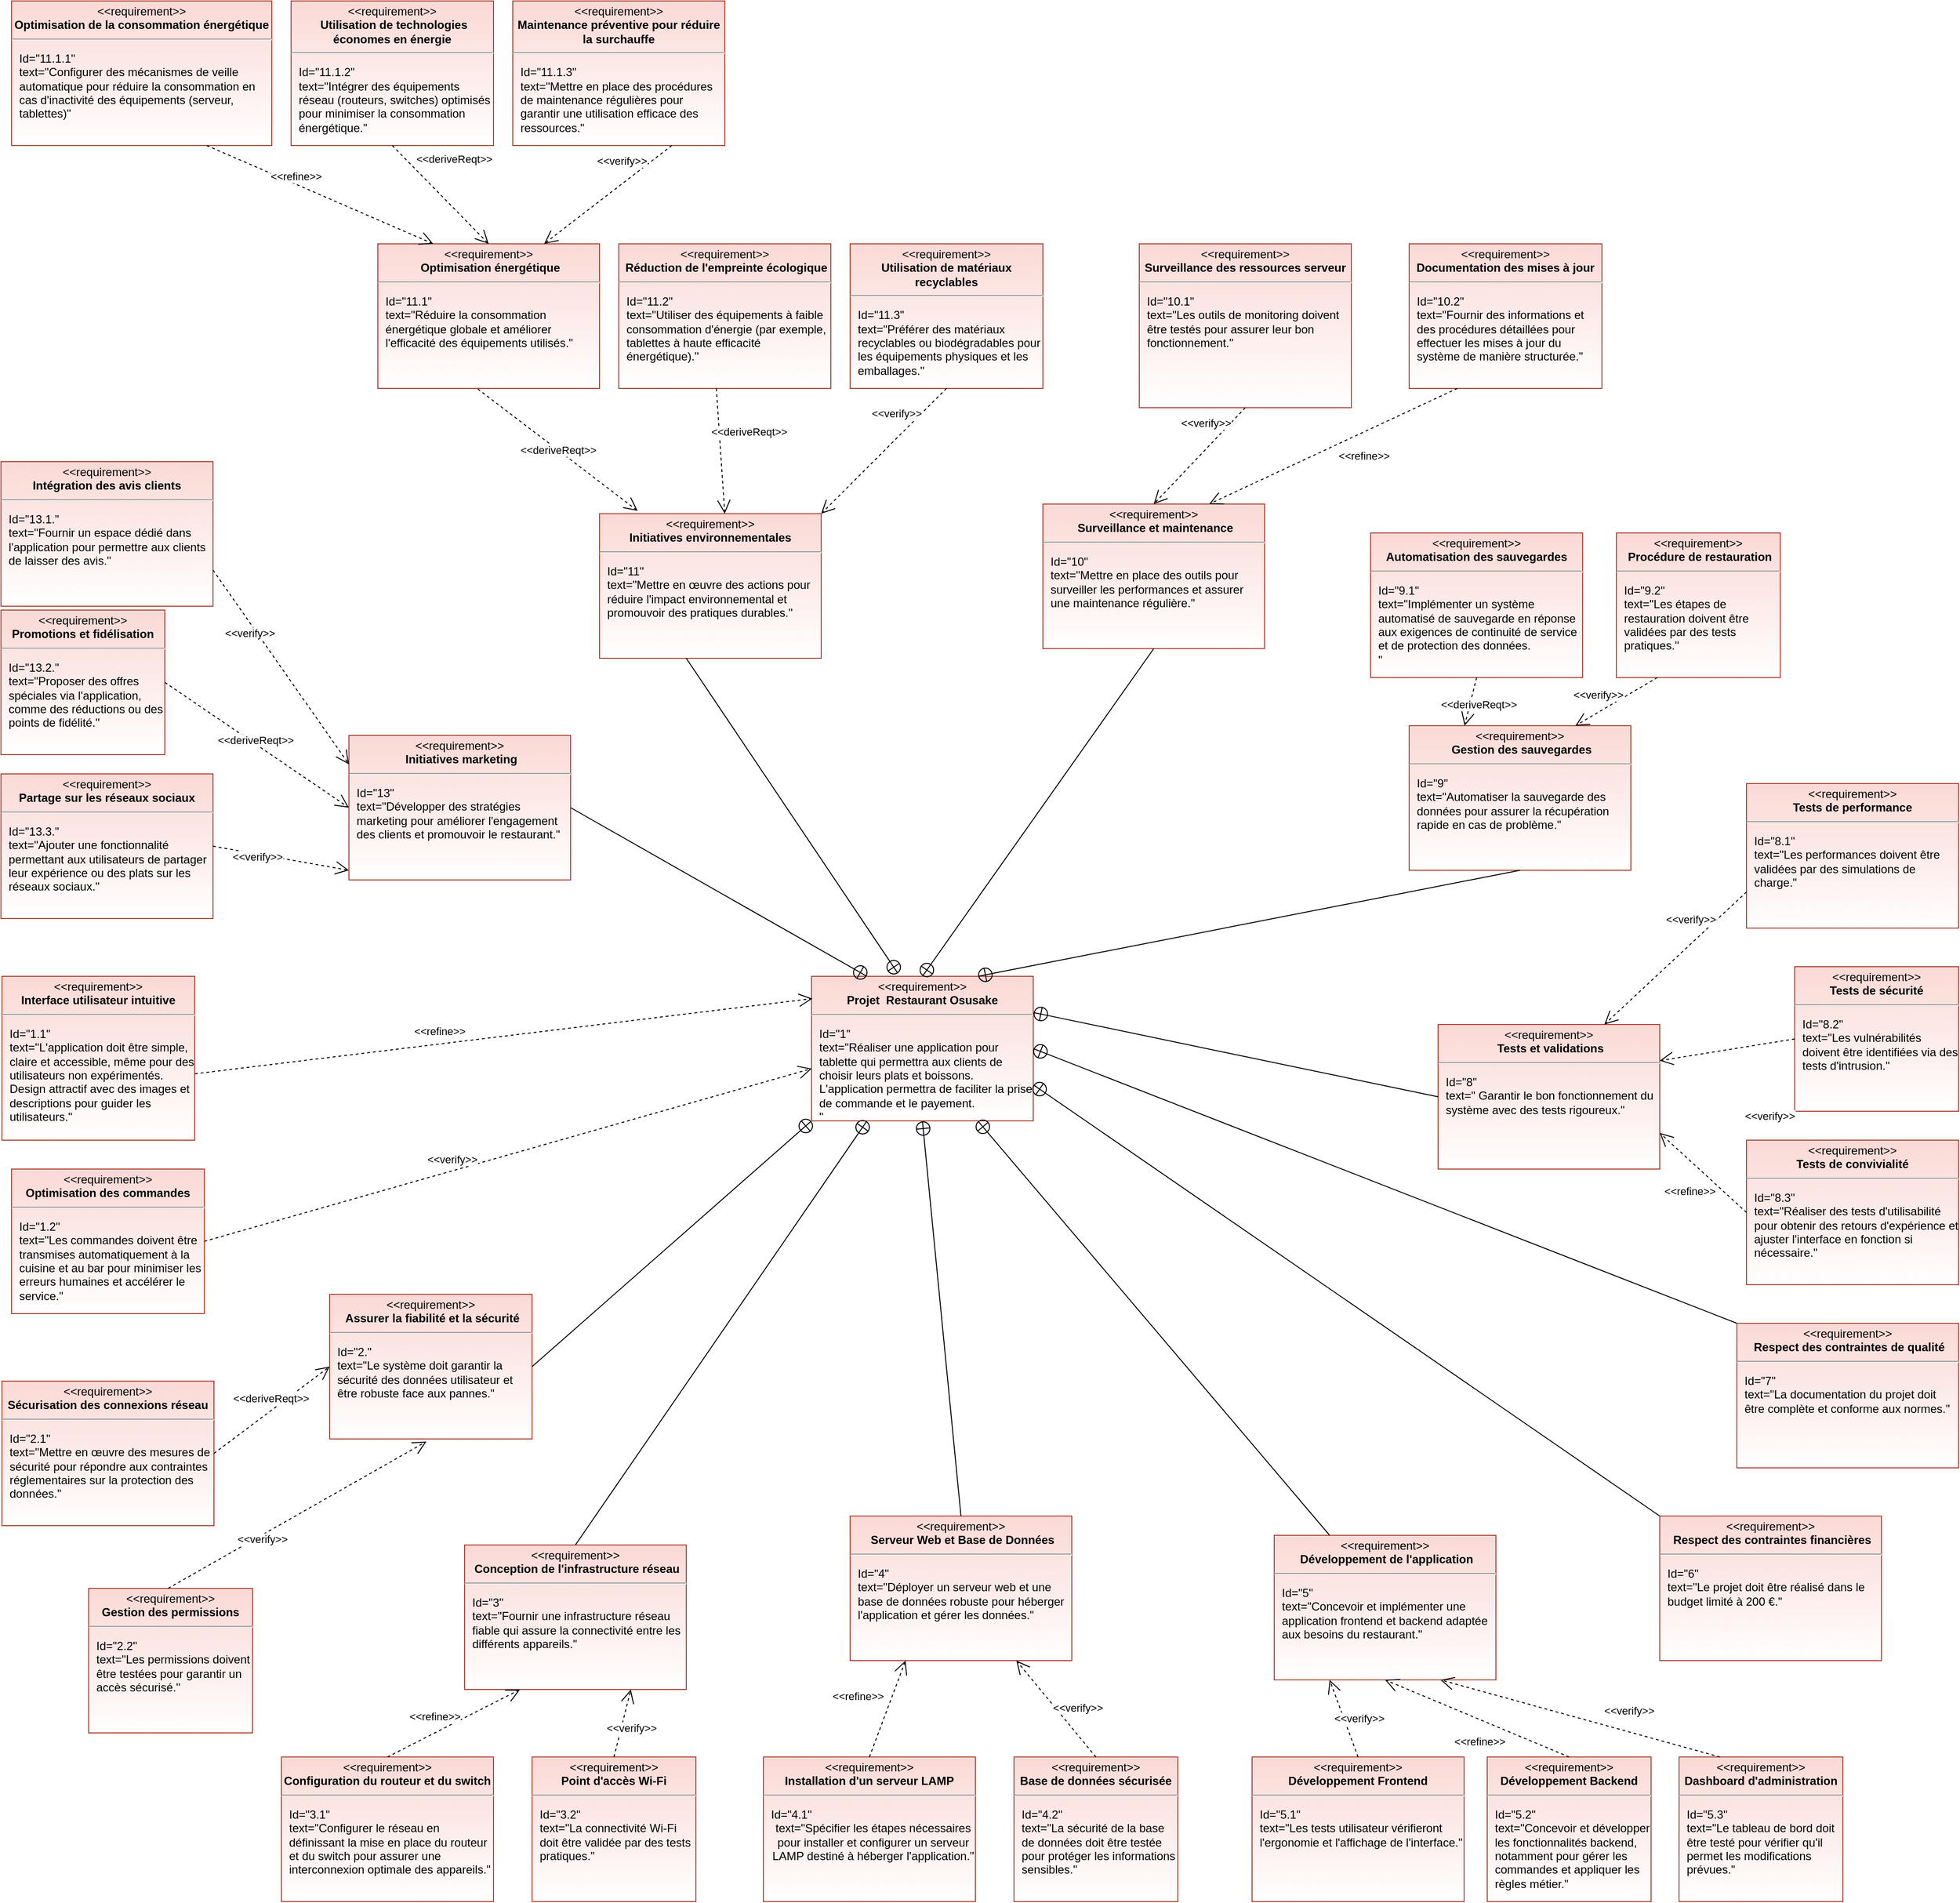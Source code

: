 <mxfile version="26.0.5">
  <diagram id="6sqXcZv842MMHSqY-emc" name="req">
    <mxGraphModel dx="3033" dy="2357" grid="1" gridSize="10" guides="1" tooltips="1" connect="1" arrows="1" fold="1" page="1" pageScale="1" pageWidth="827" pageHeight="1169" math="0" shadow="0">
      <root>
        <mxCell id="mcRKk9l3YKuYOQQODkug-0" />
        <mxCell id="mcRKk9l3YKuYOQQODkug-1" parent="mcRKk9l3YKuYOQQODkug-0" />
        <mxCell id="mcRKk9l3YKuYOQQODkug-2" value="&lt;p style=&quot;margin: 0px ; margin-top: 4px ; text-align: center&quot;&gt;&amp;lt;&amp;lt;requirement&amp;gt;&amp;gt;&lt;br&gt;&lt;b&gt;Projet&amp;nbsp; Restaurant&amp;nbsp;&lt;/b&gt;&lt;b style=&quot;background-color: transparent; color: light-dark(rgb(0, 0, 0), rgb(255, 255, 255));&quot;&gt;Osusake&lt;/b&gt;&lt;/p&gt;&lt;hr&gt;&lt;p&gt;&lt;/p&gt;&lt;p style=&quot;margin: 0px ; margin-left: 8px ; text-align: left&quot;&gt;Id=&quot;1&quot;&lt;br&gt;&lt;/p&gt;&lt;p style=&quot;margin: 0px ; margin-left: 8px ; text-align: left&quot;&gt;text=&quot;Réaliser une application pour tablette qui permettra aux clients de choisir leurs plats et boissons. L&#39;application permettra de faciliter la prise de commande et le payement.&lt;/p&gt;&lt;p style=&quot;margin: 0px ; margin-left: 8px ; text-align: left&quot;&gt;&lt;span&gt;&quot;&lt;/span&gt;&lt;/p&gt;&lt;p style=&quot;margin: 0px ; margin-left: 8px ; text-align: left&quot;&gt;&lt;br&gt;&lt;/p&gt;" style="shape=rect;overflow=fill;html=1;whiteSpace=wrap;align=center;strokeWidth=1;fillColor=#fad9d5;strokeColor=#ae4132;gradientColor=#ffffff;" parent="mcRKk9l3YKuYOQQODkug-1" vertex="1">
          <mxGeometry x="370" y="-50" width="230" height="150" as="geometry" />
        </mxCell>
        <mxCell id="mcRKk9l3YKuYOQQODkug-4" value="&lt;p style=&quot;margin: 0px ; margin-top: 4px ; text-align: center&quot;&gt;&amp;lt;&amp;lt;requirement&amp;gt;&amp;gt;&lt;br&gt;&lt;b&gt;Interface utilisateur intuitive&lt;/b&gt;&lt;/p&gt;&lt;hr&gt;&lt;p&gt;&lt;/p&gt;&lt;p style=&quot;margin: 0px ; margin-left: 8px ; text-align: left&quot;&gt;Id=&quot;1.1&quot;&lt;br&gt;&lt;/p&gt;&lt;p style=&quot;margin: 0px ; margin-left: 8px ; text-align: left&quot;&gt;text=&quot;L&#39;application doit être simple, claire et accessible, même pour des utilisateurs non expérimentés. Design attractif avec des images et descriptions pour guider les utilisateurs.&lt;span&gt;&quot;&lt;/span&gt;&lt;/p&gt;&lt;p style=&quot;margin: 0px ; margin-left: 8px ; text-align: left&quot;&gt;&lt;br&gt;&lt;/p&gt;" style="shape=rect;overflow=fill;html=1;whiteSpace=wrap;align=center;strokeWidth=1;fillColor=#fad9d5;strokeColor=#ae4132;gradientColor=#ffffff;" parent="mcRKk9l3YKuYOQQODkug-1" vertex="1">
          <mxGeometry x="-470" y="-50" width="200" height="170" as="geometry" />
        </mxCell>
        <mxCell id="mcRKk9l3YKuYOQQODkug-9" value="&lt;p style=&quot;margin: 0px ; margin-top: 4px ; text-align: center&quot;&gt;&amp;lt;&amp;lt;requirement&amp;gt;&amp;gt;&lt;br&gt;&lt;b&gt;Sécurisation des connexions réseau&lt;/b&gt;&lt;/p&gt;&lt;hr&gt;&lt;p&gt;&lt;/p&gt;&lt;p style=&quot;margin: 0px ; margin-left: 8px ; text-align: left&quot;&gt;Id=&quot;2.1&quot;&lt;br&gt;&lt;/p&gt;&lt;p style=&quot;margin: 0px ; margin-left: 8px ; text-align: left&quot;&gt;text=&quot;Mettre en œuvre des mesures de sécurité pour répondre aux contraintes réglementaires sur la protection des données.&lt;span&gt;&quot;&lt;/span&gt;&lt;/p&gt;&lt;p style=&quot;margin: 0px ; margin-left: 8px ; text-align: left&quot;&gt;&lt;br&gt;&lt;/p&gt;" style="shape=rect;overflow=fill;html=1;whiteSpace=wrap;align=center;strokeWidth=1;fillColor=#fad9d5;strokeColor=#ae4132;gradientColor=#ffffff;" parent="mcRKk9l3YKuYOQQODkug-1" vertex="1">
          <mxGeometry x="-470" y="370" width="220" height="150" as="geometry" />
        </mxCell>
        <mxCell id="mcRKk9l3YKuYOQQODkug-13" value="&lt;p style=&quot;margin: 0px ; margin-top: 4px ; text-align: center&quot;&gt;&amp;lt;&amp;lt;requirement&amp;gt;&amp;gt;&lt;br&gt;&lt;b&gt;&amp;nbsp;Assurer la fiabilité et la sécurité&lt;/b&gt;&lt;/p&gt;&lt;hr&gt;&lt;p&gt;&lt;/p&gt;&lt;p style=&quot;margin: 0px ; margin-left: 8px ; text-align: left&quot;&gt;Id=&quot;2.&quot;&lt;br&gt;&lt;/p&gt;&lt;p style=&quot;margin: 0px ; margin-left: 8px ; text-align: left&quot;&gt;text=&quot;Le système doit garantir la sécurité des données utilisateur et être robuste face aux pannes.&lt;span&gt;&quot;&lt;/span&gt;&lt;/p&gt;&lt;p style=&quot;margin: 0px ; margin-left: 8px ; text-align: left&quot;&gt;&lt;br&gt;&lt;/p&gt;" style="shape=rect;overflow=fill;html=1;whiteSpace=wrap;align=center;strokeWidth=1;fillColor=#fad9d5;strokeColor=#ae4132;gradientColor=#ffffff;" parent="mcRKk9l3YKuYOQQODkug-1" vertex="1">
          <mxGeometry x="-130" y="280" width="210" height="150" as="geometry" />
        </mxCell>
        <mxCell id="kWydDfq1rh9on7qYREXL-1" value="&lt;p style=&quot;margin: 0px ; margin-top: 4px ; text-align: center&quot;&gt;&amp;lt;&amp;lt;requirement&amp;gt;&amp;gt;&lt;br&gt;&lt;b&gt;Gestion des permissions&lt;/b&gt;&lt;/p&gt;&lt;hr&gt;&lt;p&gt;&lt;/p&gt;&lt;p style=&quot;margin: 0px ; margin-left: 8px ; text-align: left&quot;&gt;Id=&quot;2.2&quot;&lt;br&gt;&lt;/p&gt;&lt;p style=&quot;margin: 0px ; margin-left: 8px ; text-align: left&quot;&gt;text=&quot;Les permissions doivent être testées pour garantir un accès sécurisé.&lt;span&gt;&quot;&lt;/span&gt;&lt;/p&gt;&lt;p style=&quot;margin: 0px ; margin-left: 8px ; text-align: left&quot;&gt;&lt;br&gt;&lt;/p&gt;" style="shape=rect;overflow=fill;html=1;whiteSpace=wrap;align=center;strokeWidth=1;fillColor=#fad9d5;strokeColor=#ae4132;gradientColor=#ffffff;" parent="mcRKk9l3YKuYOQQODkug-1" vertex="1">
          <mxGeometry x="-380" y="585" width="170" height="150" as="geometry" />
        </mxCell>
        <mxCell id="kWydDfq1rh9on7qYREXL-2" value="&amp;lt;&amp;lt;refine&amp;gt;&amp;gt;" style="edgeStyle=none;html=1;endArrow=open;endSize=12;dashed=1;verticalAlign=bottom;entryX=0.004;entryY=0.154;entryDx=0;entryDy=0;exitX=1.001;exitY=0.595;exitDx=0;exitDy=0;exitPerimeter=0;entryPerimeter=0;" parent="mcRKk9l3YKuYOQQODkug-1" source="mcRKk9l3YKuYOQQODkug-4" target="mcRKk9l3YKuYOQQODkug-2" edge="1">
          <mxGeometry x="-0.205" y="4" width="160" relative="1" as="geometry">
            <mxPoint x="160" y="90" as="sourcePoint" />
            <mxPoint x="170" y="100" as="targetPoint" />
            <mxPoint as="offset" />
          </mxGeometry>
        </mxCell>
        <mxCell id="kWydDfq1rh9on7qYREXL-3" value="&amp;lt;&amp;lt;verify&amp;gt;&amp;gt;" style="edgeStyle=none;html=1;endArrow=open;endSize=12;dashed=1;verticalAlign=bottom;entryX=0.001;entryY=0.638;entryDx=0;entryDy=0;entryPerimeter=0;exitX=1;exitY=0.5;exitDx=0;exitDy=0;" parent="mcRKk9l3YKuYOQQODkug-1" source="mcRKk9l3YKuYOQQODkug-3" target="mcRKk9l3YKuYOQQODkug-2" edge="1">
          <mxGeometry x="-0.181" y="4" width="160" relative="1" as="geometry">
            <mxPoint x="220" y="140" as="sourcePoint" />
            <mxPoint x="370.003" y="100" as="targetPoint" />
            <mxPoint y="1" as="offset" />
          </mxGeometry>
        </mxCell>
        <mxCell id="mcRKk9l3YKuYOQQODkug-3" value="&lt;p style=&quot;margin: 0px ; margin-top: 4px ; text-align: center&quot;&gt;&amp;lt;&amp;lt;requirement&amp;gt;&amp;gt;&lt;br&gt;&lt;b&gt;Optimisation des commandes&lt;/b&gt;&lt;/p&gt;&lt;hr&gt;&lt;p&gt;&lt;/p&gt;&lt;p style=&quot;margin: 0px ; margin-left: 8px ; text-align: left&quot;&gt;Id=&quot;1.2&quot;&lt;br&gt;&lt;/p&gt;&lt;p style=&quot;margin: 0px ; margin-left: 8px ; text-align: left&quot;&gt;text=&quot;Les commandes doivent être transmises automatiquement à la cuisine et au bar pour minimiser les erreurs humaines et accélérer le service.&lt;span&gt;&quot;&lt;/span&gt;&lt;/p&gt;&lt;p style=&quot;margin: 0px ; margin-left: 8px ; text-align: left&quot;&gt;&lt;br&gt;&lt;/p&gt;" style="shape=rect;overflow=fill;html=1;whiteSpace=wrap;align=center;strokeWidth=1;fillColor=#fad9d5;strokeColor=#ae4132;gradientColor=#ffffff;" parent="mcRKk9l3YKuYOQQODkug-1" vertex="1">
          <mxGeometry x="-460" y="150" width="200" height="150" as="geometry" />
        </mxCell>
        <mxCell id="kWydDfq1rh9on7qYREXL-7" value="&amp;lt;&amp;lt;deriveReqt&amp;gt;&amp;gt;" style="edgeStyle=none;html=1;endArrow=open;endSize=12;dashed=1;verticalAlign=bottom;entryX=0;entryY=0.5;entryDx=0;entryDy=0;exitX=1;exitY=0.5;exitDx=0;exitDy=0;" parent="mcRKk9l3YKuYOQQODkug-1" source="mcRKk9l3YKuYOQQODkug-9" target="mcRKk9l3YKuYOQQODkug-13" edge="1">
          <mxGeometry x="0.005" y="2" width="160" relative="1" as="geometry">
            <mxPoint x="-450.0" y="690" as="sourcePoint" />
            <mxPoint x="-450.0" y="610" as="targetPoint" />
            <mxPoint y="-1" as="offset" />
          </mxGeometry>
        </mxCell>
        <mxCell id="kWydDfq1rh9on7qYREXL-8" value="&amp;lt;&amp;lt;verify&amp;gt;&amp;gt;" style="edgeStyle=none;html=1;endArrow=open;endSize=12;dashed=1;verticalAlign=bottom;exitX=0.5;exitY=0;exitDx=0;exitDy=0;entryX=0.478;entryY=1.018;entryDx=0;entryDy=0;entryPerimeter=0;" parent="mcRKk9l3YKuYOQQODkug-1" target="mcRKk9l3YKuYOQQODkug-13" edge="1">
          <mxGeometry x="-0.314" y="-12" width="160" relative="1" as="geometry">
            <mxPoint x="-297.5" y="585" as="sourcePoint" />
            <mxPoint x="-80" y="430" as="targetPoint" />
            <mxPoint as="offset" />
          </mxGeometry>
        </mxCell>
        <mxCell id="kWydDfq1rh9on7qYREXL-9" style="rounded=0;orthogonalLoop=1;jettySize=auto;html=1;startArrow=circlePlus;startFill=0;endArrow=none;endFill=0;exitX=0;exitY=1;exitDx=0;exitDy=0;entryX=1;entryY=0.5;entryDx=0;entryDy=0;" parent="mcRKk9l3YKuYOQQODkug-1" source="mcRKk9l3YKuYOQQODkug-2" target="mcRKk9l3YKuYOQQODkug-13" edge="1">
          <mxGeometry relative="1" as="geometry">
            <mxPoint x="-437.5" y="100.0" as="sourcePoint" />
            <mxPoint x="-300" y="210" as="targetPoint" />
          </mxGeometry>
        </mxCell>
        <mxCell id="kWydDfq1rh9on7qYREXL-10" value="&lt;p style=&quot;margin: 0px ; margin-top: 4px ; text-align: center&quot;&gt;&amp;lt;&amp;lt;requirement&amp;gt;&amp;gt;&lt;br&gt;&lt;b&gt;&amp;nbsp;Conception de l&#39;infrastructure réseau&lt;/b&gt;&lt;/p&gt;&lt;hr&gt;&lt;p&gt;&lt;/p&gt;&lt;p style=&quot;margin: 0px ; margin-left: 8px ; text-align: left&quot;&gt;Id=&quot;3&quot;&lt;br&gt;&lt;/p&gt;&lt;p style=&quot;margin: 0px ; margin-left: 8px ; text-align: left&quot;&gt;text=&quot;Fournir une infrastructure réseau fiable qui assure la connectivité entre les différents appareils.&lt;span&gt;&quot;&lt;/span&gt;&lt;/p&gt;&lt;p style=&quot;margin: 0px ; margin-left: 8px ; text-align: left&quot;&gt;&lt;br&gt;&lt;/p&gt;" style="shape=rect;overflow=fill;html=1;whiteSpace=wrap;align=center;strokeWidth=1;fillColor=#fad9d5;strokeColor=#ae4132;gradientColor=#ffffff;" parent="mcRKk9l3YKuYOQQODkug-1" vertex="1">
          <mxGeometry x="10" y="540" width="230" height="150" as="geometry" />
        </mxCell>
        <mxCell id="kWydDfq1rh9on7qYREXL-11" value="&lt;p style=&quot;margin: 0px ; margin-top: 4px ; text-align: center&quot;&gt;&amp;lt;&amp;lt;requirement&amp;gt;&amp;gt;&lt;br&gt;&lt;b&gt;&amp;nbsp;&lt;/b&gt;&lt;span style=&quot;background-color: transparent;&quot;&gt;&lt;b&gt;Serveur Web et Base de Données&lt;/b&gt;&lt;/span&gt;&lt;/p&gt;&lt;hr&gt;&lt;p&gt;&lt;/p&gt;&lt;p style=&quot;margin: 0px ; margin-left: 8px ; text-align: left&quot;&gt;Id=&quot;4&quot;&lt;br&gt;&lt;/p&gt;&lt;p style=&quot;margin: 0px ; margin-left: 8px ; text-align: left&quot;&gt;text=&quot;Déployer un serveur web et une base de données robuste pour héberger l&#39;application et gérer les données.&lt;span&gt;&quot;&lt;/span&gt;&lt;/p&gt;&lt;p style=&quot;margin: 0px ; margin-left: 8px ; text-align: left&quot;&gt;&lt;br&gt;&lt;/p&gt;" style="shape=rect;overflow=fill;html=1;whiteSpace=wrap;align=center;strokeWidth=1;fillColor=#fad9d5;strokeColor=#ae4132;gradientColor=#ffffff;" parent="mcRKk9l3YKuYOQQODkug-1" vertex="1">
          <mxGeometry x="410" y="510" width="230" height="150" as="geometry" />
        </mxCell>
        <mxCell id="kWydDfq1rh9on7qYREXL-12" value="&lt;p style=&quot;margin: 0px ; margin-top: 4px ; text-align: center&quot;&gt;&amp;lt;&amp;lt;requirement&amp;gt;&amp;gt;&lt;br&gt;&lt;b&gt;&amp;nbsp;&lt;/b&gt;&lt;span style=&quot;background-color: transparent;&quot;&gt;&lt;b&gt;Développement de l&#39;application&lt;/b&gt;&lt;/span&gt;&lt;/p&gt;&lt;hr&gt;&lt;p&gt;&lt;/p&gt;&lt;p style=&quot;margin: 0px ; margin-left: 8px ; text-align: left&quot;&gt;Id=&quot;5&quot;&lt;br&gt;&lt;/p&gt;&lt;p style=&quot;margin: 0px ; margin-left: 8px ; text-align: left&quot;&gt;text=&quot;Concevoir et implémenter une application frontend et backend adaptée aux besoins du restaurant.&lt;span&gt;&quot;&lt;/span&gt;&lt;/p&gt;&lt;p style=&quot;margin: 0px ; margin-left: 8px ; text-align: left&quot;&gt;&lt;br&gt;&lt;/p&gt;" style="shape=rect;overflow=fill;html=1;whiteSpace=wrap;align=center;strokeWidth=1;fillColor=#fad9d5;strokeColor=#ae4132;gradientColor=#ffffff;" parent="mcRKk9l3YKuYOQQODkug-1" vertex="1">
          <mxGeometry x="850" y="530" width="230" height="150" as="geometry" />
        </mxCell>
        <mxCell id="kWydDfq1rh9on7qYREXL-13" value="&lt;p style=&quot;margin: 0px ; margin-top: 4px ; text-align: center&quot;&gt;&amp;lt;&amp;lt;requirement&amp;gt;&amp;gt;&lt;br&gt;&lt;b&gt;&amp;nbsp;&lt;/b&gt;&lt;span style=&quot;background-color: transparent;&quot;&gt;&lt;b&gt;Respect des contraintes financières&lt;/b&gt;&lt;/span&gt;&lt;/p&gt;&lt;hr&gt;&lt;p&gt;&lt;/p&gt;&lt;p style=&quot;margin: 0px ; margin-left: 8px ; text-align: left&quot;&gt;Id=&quot;6&quot;&lt;br&gt;&lt;/p&gt;&lt;p style=&quot;margin: 0px ; margin-left: 8px ; text-align: left&quot;&gt;text=&quot;Le projet doit être réalisé dans le budget limité à 200 €.&lt;span&gt;&quot;&lt;/span&gt;&lt;/p&gt;&lt;p style=&quot;margin: 0px ; margin-left: 8px ; text-align: left&quot;&gt;&lt;br&gt;&lt;/p&gt;" style="shape=rect;overflow=fill;html=1;whiteSpace=wrap;align=center;strokeWidth=1;fillColor=#fad9d5;strokeColor=#ae4132;gradientColor=#ffffff;" parent="mcRKk9l3YKuYOQQODkug-1" vertex="1">
          <mxGeometry x="1250" y="510" width="230" height="150" as="geometry" />
        </mxCell>
        <mxCell id="kWydDfq1rh9on7qYREXL-15" value="&lt;p style=&quot;margin: 0px ; margin-top: 4px ; text-align: center&quot;&gt;&amp;lt;&amp;lt;requirement&amp;gt;&amp;gt;&lt;br&gt;&lt;b&gt;&amp;nbsp;&lt;/b&gt;&lt;span style=&quot;background-color: transparent;&quot;&gt;&lt;b&gt;Tests et validations&lt;/b&gt;&lt;/span&gt;&lt;/p&gt;&lt;hr&gt;&lt;p&gt;&lt;/p&gt;&lt;p style=&quot;margin: 0px ; margin-left: 8px ; text-align: left&quot;&gt;Id=&quot;8&quot;&lt;br&gt;&lt;/p&gt;&lt;p style=&quot;margin: 0px ; margin-left: 8px ; text-align: left&quot;&gt;text=&quot;&amp;nbsp;Garantir le bon fonctionnement du système avec des tests rigoureux.&lt;span&gt;&quot;&lt;/span&gt;&lt;/p&gt;&lt;p style=&quot;margin: 0px ; margin-left: 8px ; text-align: left&quot;&gt;&lt;br&gt;&lt;/p&gt;" style="shape=rect;overflow=fill;html=1;whiteSpace=wrap;align=center;strokeWidth=1;fillColor=#fad9d5;strokeColor=#ae4132;gradientColor=#ffffff;" parent="mcRKk9l3YKuYOQQODkug-1" vertex="1">
          <mxGeometry x="1020" width="230" height="150" as="geometry" />
        </mxCell>
        <mxCell id="kWydDfq1rh9on7qYREXL-16" value="&lt;p style=&quot;margin: 0px ; margin-top: 4px ; text-align: center&quot;&gt;&amp;lt;&amp;lt;requirement&amp;gt;&amp;gt;&lt;br&gt;&lt;b&gt;&amp;nbsp;&lt;/b&gt;&lt;span style=&quot;background-color: transparent;&quot;&gt;&lt;b&gt;Gestion des sauvegardes&lt;/b&gt;&lt;/span&gt;&lt;/p&gt;&lt;hr&gt;&lt;p&gt;&lt;/p&gt;&lt;p style=&quot;margin: 0px ; margin-left: 8px ; text-align: left&quot;&gt;Id=&quot;9&quot;&lt;br&gt;&lt;/p&gt;&lt;p style=&quot;margin: 0px ; margin-left: 8px ; text-align: left&quot;&gt;text=&quot;Automatiser la sauvegarde des données pour assurer la récupération rapide en cas de problème.&lt;span&gt;&quot;&lt;/span&gt;&lt;/p&gt;&lt;p style=&quot;margin: 0px ; margin-left: 8px ; text-align: left&quot;&gt;&lt;br&gt;&lt;/p&gt;" style="shape=rect;overflow=fill;html=1;whiteSpace=wrap;align=center;strokeWidth=1;fillColor=#fad9d5;strokeColor=#ae4132;gradientColor=#ffffff;" parent="mcRKk9l3YKuYOQQODkug-1" vertex="1">
          <mxGeometry x="990" y="-310" width="230" height="150" as="geometry" />
        </mxCell>
        <mxCell id="kWydDfq1rh9on7qYREXL-17" value="&lt;p style=&quot;margin: 0px ; margin-top: 4px ; text-align: center&quot;&gt;&amp;lt;&amp;lt;requirement&amp;gt;&amp;gt;&lt;br&gt;&lt;b&gt;&amp;nbsp;&lt;/b&gt;&lt;span style=&quot;background-color: transparent;&quot;&gt;&lt;b&gt;Surveillance et maintenance&lt;/b&gt;&lt;/span&gt;&lt;/p&gt;&lt;hr&gt;&lt;p&gt;&lt;/p&gt;&lt;p style=&quot;margin: 0px ; margin-left: 8px ; text-align: left&quot;&gt;Id=&quot;10&quot;&lt;br&gt;&lt;/p&gt;&lt;p style=&quot;margin: 0px ; margin-left: 8px ; text-align: left&quot;&gt;text=&quot;Mettre en place des outils pour surveiller les performances et assurer une maintenance régulière.&lt;span&gt;&quot;&lt;/span&gt;&lt;/p&gt;&lt;p style=&quot;margin: 0px ; margin-left: 8px ; text-align: left&quot;&gt;&lt;br&gt;&lt;/p&gt;" style="shape=rect;overflow=fill;html=1;whiteSpace=wrap;align=center;strokeWidth=1;fillColor=#fad9d5;strokeColor=#ae4132;gradientColor=#ffffff;rounded=0;" parent="mcRKk9l3YKuYOQQODkug-1" vertex="1">
          <mxGeometry x="610" y="-540" width="230" height="150" as="geometry" />
        </mxCell>
        <mxCell id="kWydDfq1rh9on7qYREXL-20" value="&lt;p style=&quot;margin: 0px ; margin-top: 4px ; text-align: center&quot;&gt;&amp;lt;&amp;lt;requirement&amp;gt;&amp;gt;&lt;br&gt;&lt;b&gt;Configuration du routeur et du switch&lt;/b&gt;&lt;/p&gt;&lt;hr&gt;&lt;p&gt;&lt;/p&gt;&lt;p style=&quot;margin: 0px ; margin-left: 8px ; text-align: left&quot;&gt;Id=&quot;3.1&quot;&lt;br&gt;&lt;/p&gt;&lt;p style=&quot;margin: 0px ; margin-left: 8px ; text-align: left&quot;&gt;text=&quot;Configurer le réseau en définissant la mise en place du routeur et du switch pour assurer une interconnexion optimale des appareils.&lt;span&gt;&quot;&lt;/span&gt;&lt;/p&gt;&lt;p style=&quot;margin: 0px ; margin-left: 8px ; text-align: left&quot;&gt;&lt;br&gt;&lt;/p&gt;" style="shape=rect;overflow=fill;html=1;whiteSpace=wrap;align=center;strokeWidth=1;fillColor=#fad9d5;strokeColor=#ae4132;gradientColor=#ffffff;" parent="mcRKk9l3YKuYOQQODkug-1" vertex="1">
          <mxGeometry x="-180" y="760" width="220" height="150" as="geometry" />
        </mxCell>
        <mxCell id="kWydDfq1rh9on7qYREXL-21" value="&lt;p style=&quot;margin: 0px ; margin-top: 4px ; text-align: center&quot;&gt;&amp;lt;&amp;lt;requirement&amp;gt;&amp;gt;&lt;br&gt;&lt;b&gt;Point d&#39;accès Wi-Fi&lt;/b&gt;&lt;/p&gt;&lt;hr&gt;&lt;p&gt;&lt;/p&gt;&lt;p style=&quot;margin: 0px ; margin-left: 8px ; text-align: left&quot;&gt;Id=&quot;3.2&quot;&lt;br&gt;&lt;/p&gt;&lt;p style=&quot;margin: 0px ; margin-left: 8px ; text-align: left&quot;&gt;text=&quot;La connectivité Wi-Fi doit être validée par des tests pratiques.&lt;span&gt;&quot;&lt;/span&gt;&lt;/p&gt;&lt;p style=&quot;margin: 0px ; margin-left: 8px ; text-align: left&quot;&gt;&lt;br&gt;&lt;/p&gt;" style="shape=rect;overflow=fill;html=1;whiteSpace=wrap;align=center;strokeWidth=1;fillColor=#fad9d5;strokeColor=#ae4132;gradientColor=#ffffff;" parent="mcRKk9l3YKuYOQQODkug-1" vertex="1">
          <mxGeometry x="80" y="760" width="170" height="150" as="geometry" />
        </mxCell>
        <mxCell id="kWydDfq1rh9on7qYREXL-22" value="&lt;p style=&quot;margin: 0px ; margin-top: 4px ; text-align: center&quot;&gt;&amp;lt;&amp;lt;requirement&amp;gt;&amp;gt;&lt;br&gt;&lt;b&gt;Installation d&#39;un serveur LAMP&lt;/b&gt;&lt;/p&gt;&lt;hr&gt;&lt;p&gt;&lt;/p&gt;&lt;p style=&quot;margin: 0px ; margin-left: 8px ; text-align: left&quot;&gt;Id=&quot;4.1&quot;&lt;br&gt;&lt;/p&gt;&lt;p style=&quot;text-align: center; margin: 0px 0px 0px 8px;&quot;&gt;text=&quot;&lt;span style=&quot;background-color: transparent; text-align: center;&quot;&gt;Spécifier les étapes nécessaires pour installer et configurer un serveur LAMP destiné à héberger l&#39;application.&quot;&lt;/span&gt;&lt;/p&gt;&lt;p style=&quot;margin: 0px ; margin-left: 8px ; text-align: left&quot;&gt;&lt;br&gt;&lt;/p&gt;" style="shape=rect;overflow=fill;html=1;whiteSpace=wrap;align=center;strokeWidth=1;fillColor=#fad9d5;strokeColor=#ae4132;gradientColor=#ffffff;" parent="mcRKk9l3YKuYOQQODkug-1" vertex="1">
          <mxGeometry x="320" y="760" width="220" height="150" as="geometry" />
        </mxCell>
        <mxCell id="kWydDfq1rh9on7qYREXL-23" value="&lt;p style=&quot;margin: 0px ; margin-top: 4px ; text-align: center&quot;&gt;&amp;lt;&amp;lt;requirement&amp;gt;&amp;gt;&lt;br&gt;&lt;b&gt;Base de données sécurisée&lt;/b&gt;&lt;/p&gt;&lt;hr&gt;&lt;p&gt;&lt;/p&gt;&lt;p style=&quot;margin: 0px ; margin-left: 8px ; text-align: left&quot;&gt;Id=&quot;4.2&quot;&lt;br&gt;&lt;/p&gt;&lt;p style=&quot;margin: 0px ; margin-left: 8px ; text-align: left&quot;&gt;text=&quot;La sécurité de la base de données doit être testée pour protéger les informations sensibles.&lt;span&gt;&quot;&lt;/span&gt;&lt;/p&gt;&lt;p style=&quot;margin: 0px ; margin-left: 8px ; text-align: left&quot;&gt;&lt;br&gt;&lt;/p&gt;" style="shape=rect;overflow=fill;html=1;whiteSpace=wrap;align=center;strokeWidth=1;fillColor=#fad9d5;strokeColor=#ae4132;gradientColor=#ffffff;" parent="mcRKk9l3YKuYOQQODkug-1" vertex="1">
          <mxGeometry x="580" y="760" width="170" height="150" as="geometry" />
        </mxCell>
        <mxCell id="kWydDfq1rh9on7qYREXL-24" value="&lt;p style=&quot;margin: 0px ; margin-top: 4px ; text-align: center&quot;&gt;&amp;lt;&amp;lt;requirement&amp;gt;&amp;gt;&lt;br&gt;&lt;b&gt;Développement Frontend&lt;/b&gt;&lt;/p&gt;&lt;hr&gt;&lt;p&gt;&lt;/p&gt;&lt;p style=&quot;margin: 0px ; margin-left: 8px ; text-align: left&quot;&gt;Id=&quot;5.1&lt;span style=&quot;background-color: transparent; color: light-dark(rgb(0, 0, 0), rgb(255, 255, 255));&quot;&gt;&quot;&lt;/span&gt;&lt;/p&gt;&lt;p style=&quot;margin: 0px ; margin-left: 8px ; text-align: left&quot;&gt;text=&quot;Les tests utilisateur vérifieront l&#39;ergonomie et l&#39;affichage de l&#39;interface.&lt;span&gt;&quot;&lt;/span&gt;&lt;/p&gt;&lt;p style=&quot;margin: 0px ; margin-left: 8px ; text-align: left&quot;&gt;&lt;br&gt;&lt;/p&gt;" style="shape=rect;overflow=fill;html=1;whiteSpace=wrap;align=center;strokeWidth=1;fillColor=#fad9d5;strokeColor=#ae4132;gradientColor=#ffffff;" parent="mcRKk9l3YKuYOQQODkug-1" vertex="1">
          <mxGeometry x="827" y="760" width="220" height="150" as="geometry" />
        </mxCell>
        <mxCell id="kWydDfq1rh9on7qYREXL-25" value="&lt;p style=&quot;margin: 0px ; margin-top: 4px ; text-align: center&quot;&gt;&amp;lt;&amp;lt;requirement&amp;gt;&amp;gt;&lt;br&gt;&lt;b&gt;Développement Backend&lt;/b&gt;&lt;/p&gt;&lt;hr&gt;&lt;p&gt;&lt;/p&gt;&lt;p style=&quot;margin: 0px ; margin-left: 8px ; text-align: left&quot;&gt;Id=&quot;5.2&quot;&lt;br&gt;&lt;/p&gt;&lt;p style=&quot;margin: 0px ; margin-left: 8px ; text-align: left&quot;&gt;text=&quot;Concevoir et développer les fonctionnalités backend, notamment pour gérer les commandes et appliquer les règles métier.&lt;span&gt;&quot;&lt;/span&gt;&lt;/p&gt;&lt;p style=&quot;margin: 0px ; margin-left: 8px ; text-align: left&quot;&gt;&lt;br&gt;&lt;/p&gt;" style="shape=rect;overflow=fill;html=1;whiteSpace=wrap;align=center;strokeWidth=1;fillColor=#fad9d5;strokeColor=#ae4132;gradientColor=#ffffff;" parent="mcRKk9l3YKuYOQQODkug-1" vertex="1">
          <mxGeometry x="1071" y="760" width="170" height="150" as="geometry" />
        </mxCell>
        <mxCell id="kWydDfq1rh9on7qYREXL-26" value="&lt;p style=&quot;margin: 0px ; margin-top: 4px ; text-align: center&quot;&gt;&amp;lt;&amp;lt;requirement&amp;gt;&amp;gt;&lt;br&gt;&lt;span style=&quot;font-size: 12px;&quot;&gt;&lt;b&gt;Tests de performance&lt;/b&gt;&lt;/span&gt;&lt;/p&gt;&lt;hr&gt;&lt;p&gt;&lt;/p&gt;&lt;p style=&quot;margin: 0px ; margin-left: 8px ; text-align: left&quot;&gt;Id=&quot;8.1&quot;&lt;br&gt;&lt;/p&gt;&lt;p style=&quot;margin: 0px ; margin-left: 8px ; text-align: left&quot;&gt;text=&quot;Les performances doivent être validées par des simulations de charge.&lt;span&gt;&quot;&lt;/span&gt;&lt;/p&gt;&lt;p style=&quot;margin: 0px ; margin-left: 8px ; text-align: left&quot;&gt;&lt;br&gt;&lt;/p&gt;" style="shape=rect;overflow=fill;html=1;whiteSpace=wrap;align=center;strokeWidth=1;fillColor=#fad9d5;strokeColor=#ae4132;gradientColor=#ffffff;" parent="mcRKk9l3YKuYOQQODkug-1" vertex="1">
          <mxGeometry x="1340" y="-250" width="220" height="150" as="geometry" />
        </mxCell>
        <mxCell id="kWydDfq1rh9on7qYREXL-27" value="&lt;p style=&quot;margin: 0px ; margin-top: 4px ; text-align: center&quot;&gt;&amp;lt;&amp;lt;requirement&amp;gt;&amp;gt;&lt;br&gt;&lt;span style=&quot;font-size: 12px;&quot;&gt;&lt;b&gt;Tests de sécurité&lt;/b&gt;&lt;/span&gt;&lt;/p&gt;&lt;hr&gt;&lt;p&gt;&lt;/p&gt;&lt;p style=&quot;margin: 0px ; margin-left: 8px ; text-align: left&quot;&gt;Id=&quot;8.2&quot;&lt;br&gt;&lt;/p&gt;&lt;p style=&quot;margin: 0px ; margin-left: 8px ; text-align: left&quot;&gt;text=&quot;Les vulnérabilités doivent être identifiées via des tests d&#39;intrusion.&lt;span&gt;&quot;&lt;/span&gt;&lt;/p&gt;&lt;p style=&quot;margin: 0px ; margin-left: 8px ; text-align: left&quot;&gt;&lt;br&gt;&lt;/p&gt;" style="shape=rect;overflow=fill;html=1;whiteSpace=wrap;align=center;strokeWidth=1;fillColor=#fad9d5;strokeColor=#ae4132;gradientColor=#ffffff;" parent="mcRKk9l3YKuYOQQODkug-1" vertex="1">
          <mxGeometry x="1390" y="-60" width="170" height="150" as="geometry" />
        </mxCell>
        <mxCell id="kWydDfq1rh9on7qYREXL-28" value="&lt;p style=&quot;margin: 0px ; margin-top: 4px ; text-align: center&quot;&gt;&amp;lt;&amp;lt;requirement&amp;gt;&amp;gt;&lt;br&gt;&lt;span style=&quot;font-size: 12px;&quot;&gt;&lt;b&gt;Tests de convivialité&lt;/b&gt;&lt;/span&gt;&lt;/p&gt;&lt;hr&gt;&lt;p&gt;&lt;/p&gt;&lt;p style=&quot;margin: 0px ; margin-left: 8px ; text-align: left&quot;&gt;Id=&quot;8.3&quot;&lt;br&gt;&lt;/p&gt;&lt;p style=&quot;margin: 0px ; margin-left: 8px ; text-align: left&quot;&gt;text=&quot;Réaliser des tests d&#39;utilisabilité pour obtenir des retours d&#39;expérience et ajuster l&#39;interface en fonction si nécessaire.&lt;span&gt;&quot;&lt;/span&gt;&lt;/p&gt;&lt;p style=&quot;margin: 0px ; margin-left: 8px ; text-align: left&quot;&gt;&lt;br&gt;&lt;/p&gt;" style="shape=rect;overflow=fill;html=1;whiteSpace=wrap;align=center;strokeWidth=1;fillColor=#fad9d5;strokeColor=#ae4132;gradientColor=#ffffff;" parent="mcRKk9l3YKuYOQQODkug-1" vertex="1">
          <mxGeometry x="1340" y="120" width="220" height="150" as="geometry" />
        </mxCell>
        <mxCell id="kWydDfq1rh9on7qYREXL-29" value="&lt;p style=&quot;margin: 0px ; margin-top: 4px ; text-align: center&quot;&gt;&amp;lt;&amp;lt;requirement&amp;gt;&amp;gt;&lt;br&gt;&lt;span style=&quot;font-size: 12px;&quot;&gt;&lt;b&gt;&amp;nbsp;Procédure de restauration&lt;/b&gt;&lt;/span&gt;&lt;/p&gt;&lt;hr&gt;&lt;p&gt;&lt;/p&gt;&lt;p style=&quot;margin: 0px ; margin-left: 8px ; text-align: left&quot;&gt;Id=&quot;9.2&quot;&lt;br&gt;&lt;/p&gt;&lt;p style=&quot;margin: 0px ; margin-left: 8px ; text-align: left&quot;&gt;text=&quot;Les étapes de restauration doivent être validées par des tests pratiques.&lt;span&gt;&quot;&lt;/span&gt;&lt;/p&gt;&lt;p style=&quot;margin: 0px ; margin-left: 8px ; text-align: left&quot;&gt;&lt;br&gt;&lt;/p&gt;" style="shape=rect;overflow=fill;html=1;whiteSpace=wrap;align=center;strokeWidth=1;fillColor=#fad9d5;strokeColor=#ae4132;gradientColor=#ffffff;" parent="mcRKk9l3YKuYOQQODkug-1" vertex="1">
          <mxGeometry x="1205" y="-510" width="170" height="150" as="geometry" />
        </mxCell>
        <mxCell id="kWydDfq1rh9on7qYREXL-30" value="&lt;p style=&quot;margin: 0px ; margin-top: 4px ; text-align: center&quot;&gt;&amp;lt;&amp;lt;requirement&amp;gt;&amp;gt;&lt;br&gt;&lt;span style=&quot;font-size: 12px;&quot;&gt;&lt;b&gt;Surveillance des ressources serveur&lt;/b&gt;&lt;/span&gt;&lt;/p&gt;&lt;hr&gt;&lt;p&gt;&lt;/p&gt;&lt;p style=&quot;margin: 0px ; margin-left: 8px ; text-align: left&quot;&gt;Id=&quot;10.1&quot;&lt;br&gt;&lt;/p&gt;&lt;p style=&quot;margin: 0px ; margin-left: 8px ; text-align: left&quot;&gt;text=&quot;Les outils de monitoring doivent être testés pour assurer leur bon fonctionnement.&lt;span&gt;&quot;&lt;/span&gt;&lt;/p&gt;&lt;p style=&quot;margin: 0px ; margin-left: 8px ; text-align: left&quot;&gt;&lt;br&gt;&lt;/p&gt;" style="shape=rect;overflow=fill;html=1;whiteSpace=wrap;align=center;strokeWidth=1;fillColor=#fad9d5;strokeColor=#ae4132;gradientColor=#ffffff;" parent="mcRKk9l3YKuYOQQODkug-1" vertex="1">
          <mxGeometry x="710" y="-810" width="220" height="170" as="geometry" />
        </mxCell>
        <mxCell id="kWydDfq1rh9on7qYREXL-31" value="&lt;p style=&quot;margin: 0px ; margin-top: 4px ; text-align: center&quot;&gt;&amp;lt;&amp;lt;requirement&amp;gt;&amp;gt;&lt;br&gt;&lt;span style=&quot;font-size: 12px;&quot;&gt;&lt;b&gt;Documentation des mises à jour&lt;/b&gt;&lt;/span&gt;&lt;/p&gt;&lt;hr&gt;&lt;p&gt;&lt;/p&gt;&lt;p style=&quot;margin: 0px ; margin-left: 8px ; text-align: left&quot;&gt;Id=&quot;10.2&quot;&lt;br&gt;&lt;/p&gt;&lt;p style=&quot;margin: 0px ; margin-left: 8px ; text-align: left&quot;&gt;text=&quot;Fournir des informations et des procédures détaillées pour effectuer les mises à jour du système de manière structurée.&lt;span&gt;&quot;&lt;/span&gt;&lt;/p&gt;&lt;p style=&quot;margin: 0px ; margin-left: 8px ; text-align: left&quot;&gt;&lt;br&gt;&lt;/p&gt;" style="shape=rect;overflow=fill;html=1;whiteSpace=wrap;align=center;strokeWidth=1;fillColor=#fad9d5;strokeColor=#ae4132;gradientColor=#ffffff;" parent="mcRKk9l3YKuYOQQODkug-1" vertex="1">
          <mxGeometry x="990" y="-810" width="200" height="150" as="geometry" />
        </mxCell>
        <mxCell id="kWydDfq1rh9on7qYREXL-32" style="rounded=0;orthogonalLoop=1;jettySize=auto;html=1;startArrow=circlePlus;startFill=0;endArrow=none;endFill=0;exitX=0.25;exitY=1;exitDx=0;exitDy=0;entryX=0.5;entryY=0;entryDx=0;entryDy=0;" parent="mcRKk9l3YKuYOQQODkug-1" source="mcRKk9l3YKuYOQQODkug-2" target="kWydDfq1rh9on7qYREXL-10" edge="1">
          <mxGeometry relative="1" as="geometry">
            <mxPoint x="265" y="100" as="sourcePoint" />
            <mxPoint x="-485" y="180" as="targetPoint" />
          </mxGeometry>
        </mxCell>
        <mxCell id="kWydDfq1rh9on7qYREXL-33" style="rounded=0;orthogonalLoop=1;jettySize=auto;html=1;startArrow=circlePlus;startFill=0;endArrow=none;endFill=0;exitX=0.5;exitY=1;exitDx=0;exitDy=0;entryX=0.5;entryY=0;entryDx=0;entryDy=0;" parent="mcRKk9l3YKuYOQQODkug-1" source="mcRKk9l3YKuYOQQODkug-2" target="kWydDfq1rh9on7qYREXL-11" edge="1">
          <mxGeometry relative="1" as="geometry">
            <mxPoint x="323" y="100" as="sourcePoint" />
            <mxPoint x="15" y="180" as="targetPoint" />
          </mxGeometry>
        </mxCell>
        <mxCell id="kWydDfq1rh9on7qYREXL-34" style="rounded=0;orthogonalLoop=1;jettySize=auto;html=1;startArrow=circlePlus;startFill=0;endArrow=none;endFill=0;exitX=0.75;exitY=1;exitDx=0;exitDy=0;entryX=0.25;entryY=0;entryDx=0;entryDy=0;" parent="mcRKk9l3YKuYOQQODkug-1" source="mcRKk9l3YKuYOQQODkug-2" target="kWydDfq1rh9on7qYREXL-12" edge="1">
          <mxGeometry relative="1" as="geometry">
            <mxPoint x="840" y="60" as="sourcePoint" />
            <mxPoint x="878" y="140" as="targetPoint" />
          </mxGeometry>
        </mxCell>
        <mxCell id="kWydDfq1rh9on7qYREXL-35" style="rounded=0;orthogonalLoop=1;jettySize=auto;html=1;startArrow=circlePlus;startFill=0;endArrow=none;endFill=0;exitX=1;exitY=0.75;exitDx=0;exitDy=0;entryX=0;entryY=0;entryDx=0;entryDy=0;" parent="mcRKk9l3YKuYOQQODkug-1" source="mcRKk9l3YKuYOQQODkug-2" target="kWydDfq1rh9on7qYREXL-13" edge="1">
          <mxGeometry relative="1" as="geometry">
            <mxPoint x="550" y="40" as="sourcePoint" />
            <mxPoint x="972" y="120" as="targetPoint" />
          </mxGeometry>
        </mxCell>
        <mxCell id="kWydDfq1rh9on7qYREXL-37" style="rounded=0;orthogonalLoop=1;jettySize=auto;html=1;startArrow=circlePlus;startFill=0;endArrow=none;endFill=0;exitX=1;exitY=0.5;exitDx=0;exitDy=0;entryX=0;entryY=0;entryDx=0;entryDy=0;" parent="mcRKk9l3YKuYOQQODkug-1" source="mcRKk9l3YKuYOQQODkug-2" target="kWydDfq1rh9on7qYREXL-14" edge="1">
          <mxGeometry relative="1" as="geometry">
            <mxPoint x="570" y="-27" as="sourcePoint" />
            <mxPoint x="1350" y="90" as="targetPoint" />
          </mxGeometry>
        </mxCell>
        <mxCell id="kWydDfq1rh9on7qYREXL-38" style="rounded=0;orthogonalLoop=1;jettySize=auto;html=1;startArrow=circlePlus;startFill=0;endArrow=none;endFill=0;entryX=0;entryY=0.5;entryDx=0;entryDy=0;exitX=1;exitY=0.25;exitDx=0;exitDy=0;" parent="mcRKk9l3YKuYOQQODkug-1" source="mcRKk9l3YKuYOQQODkug-2" target="kWydDfq1rh9on7qYREXL-15" edge="1">
          <mxGeometry relative="1" as="geometry">
            <mxPoint x="1000" y="-20" as="sourcePoint" />
            <mxPoint x="2018" y="145" as="targetPoint" />
          </mxGeometry>
        </mxCell>
        <mxCell id="kWydDfq1rh9on7qYREXL-40" style="rounded=0;orthogonalLoop=1;jettySize=auto;html=1;startArrow=circlePlus;startFill=0;endArrow=none;endFill=0;entryX=0.5;entryY=1;entryDx=0;entryDy=0;exitX=0.5;exitY=0;exitDx=0;exitDy=0;" parent="mcRKk9l3YKuYOQQODkug-1" source="mcRKk9l3YKuYOQQODkug-2" target="kWydDfq1rh9on7qYREXL-17" edge="1">
          <mxGeometry relative="1" as="geometry">
            <mxPoint x="1870" y="-40" as="sourcePoint" />
            <mxPoint x="2948" y="125" as="targetPoint" />
          </mxGeometry>
        </mxCell>
        <mxCell id="NJ4r-btPFasgyIgzd2Xu-0" value="&amp;lt;&amp;lt;refine&amp;gt;&amp;gt;" style="edgeStyle=none;html=1;endArrow=open;endSize=12;dashed=1;verticalAlign=bottom;entryX=0.25;entryY=1;entryDx=0;entryDy=0;exitX=0.5;exitY=0;exitDx=0;exitDy=0;" parent="mcRKk9l3YKuYOQQODkug-1" source="kWydDfq1rh9on7qYREXL-20" target="kWydDfq1rh9on7qYREXL-10" edge="1">
          <mxGeometry x="-0.245" y="7" width="160" relative="1" as="geometry">
            <mxPoint x="-150" y="910" as="sourcePoint" />
            <mxPoint x="-40" y="880" as="targetPoint" />
            <mxPoint as="offset" />
          </mxGeometry>
        </mxCell>
        <mxCell id="NJ4r-btPFasgyIgzd2Xu-1" value="&amp;lt;&amp;lt;verify&amp;gt;&amp;gt;" style="edgeStyle=none;html=1;endArrow=open;endSize=12;dashed=1;verticalAlign=bottom;entryX=0.75;entryY=1;entryDx=0;entryDy=0;exitX=0.5;exitY=0;exitDx=0;exitDy=0;" parent="mcRKk9l3YKuYOQQODkug-1" source="kWydDfq1rh9on7qYREXL-21" target="kWydDfq1rh9on7qYREXL-10" edge="1">
          <mxGeometry x="-0.314" y="-12" width="160" relative="1" as="geometry">
            <mxPoint x="90" y="950" as="sourcePoint" />
            <mxPoint x="70.003" y="870" as="targetPoint" />
            <mxPoint as="offset" />
          </mxGeometry>
        </mxCell>
        <mxCell id="NJ4r-btPFasgyIgzd2Xu-2" value="&amp;lt;&amp;lt;refine&amp;gt;&amp;gt;" style="edgeStyle=none;html=1;endArrow=open;endSize=12;dashed=1;verticalAlign=bottom;entryX=0.25;entryY=1;entryDx=0;entryDy=0;exitX=0.5;exitY=0;exitDx=0;exitDy=0;" parent="mcRKk9l3YKuYOQQODkug-1" source="kWydDfq1rh9on7qYREXL-22" target="kWydDfq1rh9on7qYREXL-11" edge="1">
          <mxGeometry x="-0.143" y="30" width="160" relative="1" as="geometry">
            <mxPoint x="445" y="930" as="sourcePoint" />
            <mxPoint x="445" y="860" as="targetPoint" />
            <mxPoint as="offset" />
          </mxGeometry>
        </mxCell>
        <mxCell id="NJ4r-btPFasgyIgzd2Xu-3" value="&amp;lt;&amp;lt;verify&amp;gt;&amp;gt;" style="edgeStyle=none;html=1;endArrow=open;endSize=12;dashed=1;verticalAlign=bottom;entryX=0.75;entryY=1;entryDx=0;entryDy=0;exitX=0.5;exitY=0;exitDx=0;exitDy=0;" parent="mcRKk9l3YKuYOQQODkug-1" source="kWydDfq1rh9on7qYREXL-23" target="kWydDfq1rh9on7qYREXL-11" edge="1">
          <mxGeometry x="-0.314" y="-12" width="160" relative="1" as="geometry">
            <mxPoint x="625" y="930" as="sourcePoint" />
            <mxPoint x="605.003" y="850" as="targetPoint" />
            <mxPoint as="offset" />
          </mxGeometry>
        </mxCell>
        <mxCell id="NJ4r-btPFasgyIgzd2Xu-4" value="&lt;p style=&quot;margin: 0px ; margin-top: 4px ; text-align: center&quot;&gt;&amp;lt;&amp;lt;requirement&amp;gt;&amp;gt;&lt;br&gt;&lt;b&gt;Dashboard d&#39;administration&lt;/b&gt;&lt;/p&gt;&lt;hr&gt;&lt;p&gt;&lt;/p&gt;&lt;p style=&quot;margin: 0px ; margin-left: 8px ; text-align: left&quot;&gt;Id=&quot;5.3&quot;&lt;br&gt;&lt;/p&gt;&lt;p style=&quot;margin: 0px ; margin-left: 8px ; text-align: left&quot;&gt;text=&quot;Le tableau de bord doit être testé pour vérifier qu&#39;il permet les modifications prévues.&lt;span&gt;&quot;&lt;/span&gt;&lt;/p&gt;&lt;p style=&quot;margin: 0px ; margin-left: 8px ; text-align: left&quot;&gt;&lt;br&gt;&lt;/p&gt;" style="shape=rect;overflow=fill;html=1;whiteSpace=wrap;align=center;strokeWidth=1;fillColor=#fad9d5;strokeColor=#ae4132;gradientColor=#ffffff;" parent="mcRKk9l3YKuYOQQODkug-1" vertex="1">
          <mxGeometry x="1270" y="760" width="170" height="150" as="geometry" />
        </mxCell>
        <mxCell id="NJ4r-btPFasgyIgzd2Xu-5" value="&amp;lt;&amp;lt;verify&amp;gt;&amp;gt;" style="edgeStyle=none;html=1;endArrow=open;endSize=12;dashed=1;verticalAlign=bottom;entryX=0.25;entryY=1;entryDx=0;entryDy=0;exitX=0.5;exitY=0;exitDx=0;exitDy=0;" parent="mcRKk9l3YKuYOQQODkug-1" source="kWydDfq1rh9on7qYREXL-24" target="kWydDfq1rh9on7qYREXL-12" edge="1">
          <mxGeometry x="-0.326" y="-12" width="160" relative="1" as="geometry">
            <mxPoint x="970" y="890" as="sourcePoint" />
            <mxPoint x="950.003" y="810" as="targetPoint" />
            <mxPoint as="offset" />
          </mxGeometry>
        </mxCell>
        <mxCell id="NJ4r-btPFasgyIgzd2Xu-6" value="&amp;lt;&amp;lt;refine&amp;gt;&amp;gt;" style="edgeStyle=none;html=1;endArrow=open;endSize=12;dashed=1;verticalAlign=bottom;entryX=0.5;entryY=1;entryDx=0;entryDy=0;exitX=0.5;exitY=0;exitDx=0;exitDy=0;" parent="mcRKk9l3YKuYOQQODkug-1" source="kWydDfq1rh9on7qYREXL-25" target="kWydDfq1rh9on7qYREXL-12" edge="1">
          <mxGeometry x="-0.143" y="30" width="160" relative="1" as="geometry">
            <mxPoint x="1190" y="910" as="sourcePoint" />
            <mxPoint x="1190" y="840" as="targetPoint" />
            <mxPoint as="offset" />
          </mxGeometry>
        </mxCell>
        <mxCell id="NJ4r-btPFasgyIgzd2Xu-7" value="&amp;lt;&amp;lt;verify&amp;gt;&amp;gt;" style="edgeStyle=none;html=1;endArrow=open;endSize=12;dashed=1;verticalAlign=bottom;exitX=0.25;exitY=0;exitDx=0;exitDy=0;entryX=0.75;entryY=1;entryDx=0;entryDy=0;" parent="mcRKk9l3YKuYOQQODkug-1" source="NJ4r-btPFasgyIgzd2Xu-4" target="kWydDfq1rh9on7qYREXL-12" edge="1">
          <mxGeometry x="-0.326" y="-12" width="160" relative="1" as="geometry">
            <mxPoint x="1333" y="760" as="sourcePoint" />
            <mxPoint x="1313.003" y="680" as="targetPoint" />
            <mxPoint as="offset" />
          </mxGeometry>
        </mxCell>
        <mxCell id="NJ4r-btPFasgyIgzd2Xu-9" value="&lt;p style=&quot;margin: 0px ; margin-top: 4px ; text-align: center&quot;&gt;&amp;lt;&amp;lt;requirement&amp;gt;&amp;gt;&lt;br&gt;&lt;span style=&quot;font-size: 12px;&quot;&gt;&lt;b&gt;Automatisation des sauvegardes&lt;/b&gt;&lt;/span&gt;&lt;/p&gt;&lt;hr&gt;&lt;p&gt;&lt;/p&gt;&lt;p style=&quot;margin: 0px ; margin-left: 8px ; text-align: left&quot;&gt;Id=&quot;9.1&quot;&lt;br&gt;&lt;/p&gt;&lt;p style=&quot;margin: 0px ; margin-left: 8px ; text-align: left&quot;&gt;text=&quot;&lt;span style=&quot;background-color: transparent;&quot;&gt;Implémenter un système automatisé de sauvegarde en réponse aux exigences de continuité de service et de protection des données.&lt;/span&gt;&lt;/p&gt;&lt;p style=&quot;margin: 0px ; margin-left: 8px ; text-align: left&quot;&gt;&lt;span&gt;&quot;&lt;/span&gt;&lt;/p&gt;&lt;p style=&quot;margin: 0px ; margin-left: 8px ; text-align: left&quot;&gt;&lt;br&gt;&lt;/p&gt;" style="shape=rect;overflow=fill;html=1;whiteSpace=wrap;align=center;strokeWidth=1;fillColor=#fad9d5;strokeColor=#ae4132;gradientColor=#ffffff;" parent="mcRKk9l3YKuYOQQODkug-1" vertex="1">
          <mxGeometry x="950" y="-510" width="220" height="150" as="geometry" />
        </mxCell>
        <mxCell id="NJ4r-btPFasgyIgzd2Xu-10" value="&amp;lt;&amp;lt;verify&amp;gt;&amp;gt;" style="edgeStyle=none;html=1;endArrow=open;endSize=12;dashed=1;verticalAlign=bottom;entryX=1;entryY=0.25;entryDx=0;entryDy=0;exitX=0;exitY=0.5;exitDx=0;exitDy=0;" parent="mcRKk9l3YKuYOQQODkug-1" source="kWydDfq1rh9on7qYREXL-27" target="kWydDfq1rh9on7qYREXL-15" edge="1">
          <mxGeometry x="-0.441" y="83" width="160" relative="1" as="geometry">
            <mxPoint x="1440" y="50" as="sourcePoint" />
            <mxPoint x="1460.003" y="-10" as="targetPoint" />
            <mxPoint y="1" as="offset" />
          </mxGeometry>
        </mxCell>
        <mxCell id="NJ4r-btPFasgyIgzd2Xu-11" value="&amp;lt;&amp;lt;verify&amp;gt;&amp;gt;" style="edgeStyle=none;html=1;endArrow=open;endSize=12;dashed=1;verticalAlign=bottom;entryX=0.75;entryY=0;entryDx=0;entryDy=0;exitX=0;exitY=0.75;exitDx=0;exitDy=0;" parent="mcRKk9l3YKuYOQQODkug-1" source="kWydDfq1rh9on7qYREXL-26" target="kWydDfq1rh9on7qYREXL-15" edge="1">
          <mxGeometry x="-0.326" y="-12" width="160" relative="1" as="geometry">
            <mxPoint x="1250" y="90" as="sourcePoint" />
            <mxPoint x="1230.003" y="10" as="targetPoint" />
            <mxPoint as="offset" />
          </mxGeometry>
        </mxCell>
        <mxCell id="NJ4r-btPFasgyIgzd2Xu-12" value="&amp;lt;&amp;lt;refine&amp;gt;&amp;gt;" style="edgeStyle=none;html=1;endArrow=open;endSize=12;dashed=1;verticalAlign=bottom;exitX=0;exitY=0.5;exitDx=0;exitDy=0;entryX=1;entryY=0.75;entryDx=0;entryDy=0;" parent="mcRKk9l3YKuYOQQODkug-1" source="kWydDfq1rh9on7qYREXL-28" target="kWydDfq1rh9on7qYREXL-15" edge="1">
          <mxGeometry x="-0.143" y="30" width="160" relative="1" as="geometry">
            <mxPoint x="1640" y="20" as="sourcePoint" />
            <mxPoint x="1640" y="-50" as="targetPoint" />
            <mxPoint as="offset" />
          </mxGeometry>
        </mxCell>
        <mxCell id="NJ4r-btPFasgyIgzd2Xu-14" value="&amp;lt;&amp;lt;deriveReqt&amp;gt;&amp;gt;" style="edgeStyle=none;html=1;endArrow=open;endSize=12;dashed=1;verticalAlign=bottom;entryX=0.25;entryY=0;entryDx=0;entryDy=0;exitX=0.5;exitY=1;exitDx=0;exitDy=0;" parent="mcRKk9l3YKuYOQQODkug-1" source="NJ4r-btPFasgyIgzd2Xu-9" target="kWydDfq1rh9on7qYREXL-16" edge="1">
          <mxGeometry x="0.4" y="10" width="160" relative="1" as="geometry">
            <mxPoint x="930" y="-130" as="sourcePoint" />
            <mxPoint x="930" y="-210" as="targetPoint" />
            <mxPoint x="1" as="offset" />
          </mxGeometry>
        </mxCell>
        <mxCell id="NJ4r-btPFasgyIgzd2Xu-15" value="&amp;lt;&amp;lt;verify&amp;gt;&amp;gt;" style="edgeStyle=none;html=1;endArrow=open;endSize=12;dashed=1;verticalAlign=bottom;exitX=0.25;exitY=1;exitDx=0;exitDy=0;entryX=0.75;entryY=0;entryDx=0;entryDy=0;" parent="mcRKk9l3YKuYOQQODkug-1" source="kWydDfq1rh9on7qYREXL-29" target="kWydDfq1rh9on7qYREXL-16" edge="1">
          <mxGeometry x="0.352" y="-8" width="160" relative="1" as="geometry">
            <mxPoint x="1280" y="-120" as="sourcePoint" />
            <mxPoint x="1260.003" y="-200" as="targetPoint" />
            <mxPoint as="offset" />
          </mxGeometry>
        </mxCell>
        <mxCell id="NJ4r-btPFasgyIgzd2Xu-16" value="&amp;lt;&amp;lt;verify&amp;gt;&amp;gt;" style="edgeStyle=none;html=1;endArrow=open;endSize=12;dashed=1;verticalAlign=bottom;exitX=0.5;exitY=1;exitDx=0;exitDy=0;entryX=0.5;entryY=0;entryDx=0;entryDy=0;" parent="mcRKk9l3YKuYOQQODkug-1" source="kWydDfq1rh9on7qYREXL-30" target="kWydDfq1rh9on7qYREXL-17" edge="1">
          <mxGeometry x="-0.326" y="-12" width="160" relative="1" as="geometry">
            <mxPoint x="580" y="-360" as="sourcePoint" />
            <mxPoint x="720" y="-570" as="targetPoint" />
            <mxPoint as="offset" />
          </mxGeometry>
        </mxCell>
        <mxCell id="NJ4r-btPFasgyIgzd2Xu-17" value="&amp;lt;&amp;lt;refine&amp;gt;&amp;gt;" style="edgeStyle=none;html=1;endArrow=open;endSize=12;dashed=1;verticalAlign=bottom;exitX=0.25;exitY=1;exitDx=0;exitDy=0;entryX=0.75;entryY=0;entryDx=0;entryDy=0;" parent="mcRKk9l3YKuYOQQODkug-1" source="kWydDfq1rh9on7qYREXL-31" target="kWydDfq1rh9on7qYREXL-17" edge="1">
          <mxGeometry x="-0.143" y="30" width="160" relative="1" as="geometry">
            <mxPoint x="870" y="-360" as="sourcePoint" />
            <mxPoint x="870" y="-430" as="targetPoint" />
            <mxPoint as="offset" />
          </mxGeometry>
        </mxCell>
        <mxCell id="kWydDfq1rh9on7qYREXL-14" value="&lt;p style=&quot;margin: 0px ; margin-top: 4px ; text-align: center&quot;&gt;&amp;lt;&amp;lt;requirement&amp;gt;&amp;gt;&lt;br&gt;&lt;b&gt;&amp;nbsp;&lt;/b&gt;&lt;span style=&quot;background-color: transparent;&quot;&gt;&lt;b&gt;Respect des contraintes de qualité&lt;/b&gt;&lt;/span&gt;&lt;/p&gt;&lt;hr&gt;&lt;p&gt;&lt;/p&gt;&lt;p style=&quot;margin: 0px ; margin-left: 8px ; text-align: left&quot;&gt;Id=&quot;7&quot;&lt;br&gt;&lt;/p&gt;&lt;p style=&quot;margin: 0px ; margin-left: 8px ; text-align: left&quot;&gt;text=&quot;La documentation du projet doit être complète et conforme aux normes.&lt;span&gt;&quot;&lt;/span&gt;&lt;/p&gt;&lt;p style=&quot;margin: 0px ; margin-left: 8px ; text-align: left&quot;&gt;&lt;br&gt;&lt;/p&gt;" style="shape=rect;overflow=fill;html=1;whiteSpace=wrap;align=center;strokeWidth=1;fillColor=#fad9d5;strokeColor=#ae4132;gradientColor=#ffffff;" parent="mcRKk9l3YKuYOQQODkug-1" vertex="1">
          <mxGeometry x="1330" y="310" width="230" height="150" as="geometry" />
        </mxCell>
        <mxCell id="NJ4r-btPFasgyIgzd2Xu-21" style="rounded=0;orthogonalLoop=1;jettySize=auto;html=1;startArrow=circlePlus;startFill=0;endArrow=none;endFill=0;entryX=0.5;entryY=1;entryDx=0;entryDy=0;exitX=0.75;exitY=0;exitDx=0;exitDy=0;" parent="mcRKk9l3YKuYOQQODkug-1" source="mcRKk9l3YKuYOQQODkug-2" target="kWydDfq1rh9on7qYREXL-16" edge="1">
          <mxGeometry relative="1" as="geometry">
            <mxPoint x="460" y="-107" as="sourcePoint" />
            <mxPoint x="877" y="-240" as="targetPoint" />
          </mxGeometry>
        </mxCell>
        <mxCell id="NJ4r-btPFasgyIgzd2Xu-22" value="&lt;p style=&quot;margin: 0px ; margin-top: 4px ; text-align: center&quot;&gt;&amp;lt;&amp;lt;requirement&amp;gt;&amp;gt;&lt;br&gt;&lt;b&gt;Initiatives environnementales&lt;/b&gt;&lt;/p&gt;&lt;hr&gt;&lt;p&gt;&lt;/p&gt;&lt;p style=&quot;margin: 0px ; margin-left: 8px ; text-align: left&quot;&gt;Id=&quot;11&quot;&lt;br&gt;&lt;/p&gt;&lt;p style=&quot;margin: 0px ; margin-left: 8px ; text-align: left&quot;&gt;text=&quot;Mettre en œuvre des actions pour réduire l&#39;impact environnemental et promouvoir des pratiques durables.&lt;span&gt;&quot;&lt;/span&gt;&lt;/p&gt;&lt;p style=&quot;margin: 0px ; margin-left: 8px ; text-align: left&quot;&gt;&lt;br&gt;&lt;/p&gt;" style="shape=rect;overflow=fill;html=1;whiteSpace=wrap;align=center;strokeWidth=1;fillColor=#fad9d5;strokeColor=#ae4132;gradientColor=#ffffff;rounded=0;" parent="mcRKk9l3YKuYOQQODkug-1" vertex="1">
          <mxGeometry x="150" y="-530" width="230" height="150" as="geometry" />
        </mxCell>
        <mxCell id="NJ4r-btPFasgyIgzd2Xu-23" value="&lt;p style=&quot;margin: 0px ; margin-top: 4px ; text-align: center&quot;&gt;&amp;lt;&amp;lt;requirement&amp;gt;&amp;gt;&lt;br&gt;&lt;b&gt;Utilisation de matériaux recyclables&lt;/b&gt;&lt;/p&gt;&lt;hr&gt;&lt;p&gt;&lt;/p&gt;&lt;p style=&quot;margin: 0px ; margin-left: 8px ; text-align: left&quot;&gt;Id=&quot;11.3&quot;&lt;br&gt;&lt;/p&gt;&lt;p style=&quot;margin: 0px ; margin-left: 8px ; text-align: left&quot;&gt;text=&quot;Préférer des matériaux recyclables ou biodégradables pour les équipements physiques et les emballages.&lt;span&gt;&quot;&lt;/span&gt;&lt;/p&gt;&lt;p style=&quot;margin: 0px ; margin-left: 8px ; text-align: left&quot;&gt;&lt;br&gt;&lt;/p&gt;" style="shape=rect;overflow=fill;html=1;whiteSpace=wrap;align=center;strokeWidth=1;fillColor=#fad9d5;strokeColor=#ae4132;gradientColor=#ffffff;" parent="mcRKk9l3YKuYOQQODkug-1" vertex="1">
          <mxGeometry x="410" y="-810" width="200" height="150" as="geometry" />
        </mxCell>
        <mxCell id="NJ4r-btPFasgyIgzd2Xu-24" value="&lt;p style=&quot;margin: 0px ; margin-top: 4px ; text-align: center&quot;&gt;&amp;lt;&amp;lt;requirement&amp;gt;&amp;gt;&lt;br&gt;&lt;b&gt;&amp;nbsp;Réduction de l&#39;empreinte écologique&lt;/b&gt;&lt;/p&gt;&lt;hr&gt;&lt;p&gt;&lt;/p&gt;&lt;p style=&quot;margin: 0px ; margin-left: 8px ; text-align: left&quot;&gt;Id=&quot;11.2&quot;&lt;br&gt;&lt;/p&gt;&lt;p style=&quot;margin: 0px ; margin-left: 8px ; text-align: left&quot;&gt;text=&quot;Utiliser des équipements à faible consommation d&#39;énergie (par exemple, tablettes à haute efficacité énergétique).&lt;span&gt;&quot;&lt;/span&gt;&lt;/p&gt;&lt;p style=&quot;margin: 0px ; margin-left: 8px ; text-align: left&quot;&gt;&lt;br&gt;&lt;/p&gt;" style="shape=rect;overflow=fill;html=1;whiteSpace=wrap;align=center;strokeWidth=1;fillColor=#fad9d5;strokeColor=#ae4132;gradientColor=#ffffff;" parent="mcRKk9l3YKuYOQQODkug-1" vertex="1">
          <mxGeometry x="170" y="-810" width="220" height="150" as="geometry" />
        </mxCell>
        <mxCell id="NJ4r-btPFasgyIgzd2Xu-25" value="&amp;lt;&amp;lt;verify&amp;gt;&amp;gt;" style="edgeStyle=none;html=1;endArrow=open;endSize=12;dashed=1;verticalAlign=bottom;exitX=0.5;exitY=1;exitDx=0;exitDy=0;entryX=1;entryY=0;entryDx=0;entryDy=0;" parent="mcRKk9l3YKuYOQQODkug-1" source="NJ4r-btPFasgyIgzd2Xu-23" target="NJ4r-btPFasgyIgzd2Xu-22" edge="1">
          <mxGeometry x="-0.326" y="-12" width="160" relative="1" as="geometry">
            <mxPoint x="90" y="-340" as="sourcePoint" />
            <mxPoint x="120" y="-482" as="targetPoint" />
            <mxPoint as="offset" />
          </mxGeometry>
        </mxCell>
        <mxCell id="NJ4r-btPFasgyIgzd2Xu-32" value="&lt;p style=&quot;margin: 0px ; margin-top: 4px ; text-align: center&quot;&gt;&amp;lt;&amp;lt;requirement&amp;gt;&amp;gt;&lt;br&gt;&lt;b&gt;&amp;nbsp;&lt;/b&gt;&lt;span style=&quot;background-color: transparent;&quot;&gt;&lt;b&gt;Optimisation énergétique&lt;/b&gt;&lt;/span&gt;&lt;/p&gt;&lt;hr&gt;&lt;p&gt;&lt;/p&gt;&lt;p style=&quot;margin: 0px ; margin-left: 8px ; text-align: left&quot;&gt;Id=&quot;11.1&quot;&lt;br&gt;&lt;/p&gt;&lt;p style=&quot;margin: 0px ; margin-left: 8px ; text-align: left&quot;&gt;text=&quot;&lt;span style=&quot;background-color: transparent;&quot;&gt;Réduire la consommation énergétique globale et améliorer l&#39;efficacité des équipements utilisés.&lt;/span&gt;&lt;span style=&quot;background-color: transparent; color: light-dark(rgb(0, 0, 0), rgb(255, 255, 255));&quot;&gt;&quot;&lt;/span&gt;&lt;/p&gt;&lt;p style=&quot;margin: 0px ; margin-left: 8px ; text-align: left&quot;&gt;&lt;br&gt;&lt;/p&gt;" style="shape=rect;overflow=fill;html=1;whiteSpace=wrap;align=center;strokeWidth=1;fillColor=#fad9d5;strokeColor=#ae4132;gradientColor=#ffffff;" parent="mcRKk9l3YKuYOQQODkug-1" vertex="1">
          <mxGeometry x="-80" y="-810" width="230" height="150" as="geometry" />
        </mxCell>
        <mxCell id="NJ4r-btPFasgyIgzd2Xu-33" value="&lt;p style=&quot;margin: 0px ; margin-top: 4px ; text-align: center&quot;&gt;&amp;lt;&amp;lt;requirement&amp;gt;&amp;gt;&lt;br&gt;&lt;b&gt;Optimisation de la consommation énergétique&lt;/b&gt;&lt;/p&gt;&lt;hr&gt;&lt;p&gt;&lt;/p&gt;&lt;p style=&quot;margin: 0px ; margin-left: 8px ; text-align: left&quot;&gt;Id=&quot;11.1.1&quot;&lt;br&gt;&lt;/p&gt;&lt;p style=&quot;margin: 0px ; margin-left: 8px ; text-align: left&quot;&gt;text=&quot;&lt;span style=&quot;background-color: transparent; text-align: center;&quot;&gt;Configurer des mécanismes de veille automatique pour réduire la consommation en cas d&#39;inactivité des équipements (serveur, tablettes)&quot;&lt;/span&gt;&lt;/p&gt;&lt;p style=&quot;margin: 0px ; margin-left: 8px ; text-align: left&quot;&gt;&lt;br&gt;&lt;/p&gt;" style="shape=rect;overflow=fill;html=1;whiteSpace=wrap;align=center;strokeWidth=1;fillColor=#fad9d5;strokeColor=#ae4132;gradientColor=#ffffff;" parent="mcRKk9l3YKuYOQQODkug-1" vertex="1">
          <mxGeometry x="-460" y="-1062" width="270" height="150" as="geometry" />
        </mxCell>
        <mxCell id="NJ4r-btPFasgyIgzd2Xu-34" value="&lt;p style=&quot;margin: 0px ; margin-top: 4px ; text-align: center&quot;&gt;&amp;lt;&amp;lt;requirement&amp;gt;&amp;gt;&lt;br&gt;&lt;b&gt;&amp;nbsp;Utilisation de technologies économes en énergie&lt;/b&gt;&lt;/p&gt;&lt;hr&gt;&lt;p&gt;&lt;/p&gt;&lt;p style=&quot;margin: 0px ; margin-left: 8px ; text-align: left&quot;&gt;Id=&quot;11.1.2&quot;&lt;br&gt;&lt;/p&gt;&lt;p style=&quot;margin: 0px ; margin-left: 8px ; text-align: left&quot;&gt;text=&quot;&lt;span style=&quot;background-color: transparent; text-align: center;&quot;&gt;Intégrer des équipements réseau (routeurs, switches) optimisés pour minimiser la consommation énergétique.&quot;&lt;/span&gt;&lt;/p&gt;&lt;p style=&quot;margin: 0px ; margin-left: 8px ; text-align: left&quot;&gt;&lt;br&gt;&lt;/p&gt;" style="shape=rect;overflow=fill;html=1;whiteSpace=wrap;align=center;strokeWidth=1;fillColor=#fad9d5;strokeColor=#ae4132;gradientColor=#ffffff;" parent="mcRKk9l3YKuYOQQODkug-1" vertex="1">
          <mxGeometry x="-170" y="-1062" width="210" height="150" as="geometry" />
        </mxCell>
        <mxCell id="NJ4r-btPFasgyIgzd2Xu-35" value="&lt;p style=&quot;margin: 0px ; margin-top: 4px ; text-align: center&quot;&gt;&amp;lt;&amp;lt;requirement&amp;gt;&amp;gt;&lt;br&gt;&lt;b&gt;Maintenance préventive pour réduire la surchauffe&lt;/b&gt;&lt;/p&gt;&lt;hr&gt;&lt;p&gt;&lt;/p&gt;&lt;p style=&quot;margin: 0px ; margin-left: 8px ; text-align: left&quot;&gt;Id=&quot;11.1.3&quot;&lt;br&gt;&lt;/p&gt;&lt;p style=&quot;margin: 0px ; margin-left: 8px ; text-align: left&quot;&gt;text=&quot;Mettre en place des procédures de maintenance régulières pour garantir une utilisation efficace des ressources.&lt;span&gt;&quot;&lt;/span&gt;&lt;/p&gt;&lt;p style=&quot;margin: 0px ; margin-left: 8px ; text-align: left&quot;&gt;&lt;br&gt;&lt;/p&gt;" style="shape=rect;overflow=fill;html=1;whiteSpace=wrap;align=center;strokeWidth=1;fillColor=#fad9d5;strokeColor=#ae4132;gradientColor=#ffffff;" parent="mcRKk9l3YKuYOQQODkug-1" vertex="1">
          <mxGeometry x="60" y="-1062" width="220" height="150" as="geometry" />
        </mxCell>
        <mxCell id="NJ4r-btPFasgyIgzd2Xu-39" value="&lt;p style=&quot;margin: 0px ; margin-top: 4px ; text-align: center&quot;&gt;&amp;lt;&amp;lt;requirement&amp;gt;&amp;gt;&lt;br&gt;&lt;b&gt;&amp;nbsp;&lt;/b&gt;&lt;span style=&quot;background-color: transparent;&quot;&gt;&lt;b&gt;Initiatives marketing&lt;/b&gt;&lt;/span&gt;&lt;/p&gt;&lt;hr&gt;&lt;p&gt;&lt;/p&gt;&lt;p style=&quot;margin: 0px ; margin-left: 8px ; text-align: left&quot;&gt;Id=&quot;13&quot;&lt;br&gt;&lt;/p&gt;&lt;p style=&quot;margin: 0px ; margin-left: 8px ; text-align: left&quot;&gt;text=&quot;Développer des stratégies marketing pour améliorer l&#39;engagement des clients et promouvoir le restaurant.&lt;span&gt;&quot;&lt;/span&gt;&lt;/p&gt;&lt;p style=&quot;margin: 0px ; margin-left: 8px ; text-align: left&quot;&gt;&lt;br&gt;&lt;/p&gt;" style="shape=rect;overflow=fill;html=1;whiteSpace=wrap;align=center;strokeWidth=1;fillColor=#fad9d5;strokeColor=#ae4132;gradientColor=#ffffff;" parent="mcRKk9l3YKuYOQQODkug-1" vertex="1">
          <mxGeometry x="-110" y="-300" width="230" height="150" as="geometry" />
        </mxCell>
        <mxCell id="NJ4r-btPFasgyIgzd2Xu-40" value="&lt;p style=&quot;margin: 0px ; margin-top: 4px ; text-align: center&quot;&gt;&amp;lt;&amp;lt;requirement&amp;gt;&amp;gt;&lt;br&gt;&lt;b&gt;Intégration des avis clients&lt;/b&gt;&lt;/p&gt;&lt;hr&gt;&lt;p&gt;&lt;/p&gt;&lt;p style=&quot;margin: 0px ; margin-left: 8px ; text-align: left&quot;&gt;Id=&quot;13.1.&quot;&lt;br&gt;&lt;/p&gt;&lt;p style=&quot;margin: 0px ; margin-left: 8px ; text-align: left&quot;&gt;text=&quot;&lt;span style=&quot;background-color: transparent; text-align: center;&quot;&gt;Fournir un espace dédié dans l&#39;application pour permettre aux clients de laisser des avis.&quot;&lt;/span&gt;&lt;/p&gt;&lt;p style=&quot;margin: 0px ; margin-left: 8px ; text-align: left&quot;&gt;&lt;br&gt;&lt;/p&gt;" style="shape=rect;overflow=fill;html=1;whiteSpace=wrap;align=center;strokeWidth=1;fillColor=#fad9d5;strokeColor=#ae4132;gradientColor=#ffffff;" parent="mcRKk9l3YKuYOQQODkug-1" vertex="1">
          <mxGeometry x="-471" y="-584" width="220" height="150" as="geometry" />
        </mxCell>
        <mxCell id="NJ4r-btPFasgyIgzd2Xu-41" value="&lt;p style=&quot;margin: 0px ; margin-top: 4px ; text-align: center&quot;&gt;&amp;lt;&amp;lt;requirement&amp;gt;&amp;gt;&lt;br&gt;&lt;b&gt;Promotions et fidélisation&lt;/b&gt;&lt;/p&gt;&lt;hr&gt;&lt;p&gt;&lt;/p&gt;&lt;p style=&quot;margin: 0px ; margin-left: 8px ; text-align: left&quot;&gt;Id=&quot;13.2.&quot;&lt;br&gt;&lt;/p&gt;&lt;p style=&quot;margin: 0px ; margin-left: 8px ; text-align: left&quot;&gt;text=&quot;Proposer des offres spéciales via l&#39;application, comme des réductions ou des points de fidélité.&lt;span&gt;&quot;&lt;/span&gt;&lt;/p&gt;&lt;p style=&quot;margin: 0px ; margin-left: 8px ; text-align: left&quot;&gt;&lt;br&gt;&lt;/p&gt;" style="shape=rect;overflow=fill;html=1;whiteSpace=wrap;align=center;strokeWidth=1;fillColor=#fad9d5;strokeColor=#ae4132;gradientColor=#ffffff;" parent="mcRKk9l3YKuYOQQODkug-1" vertex="1">
          <mxGeometry x="-471" y="-430" width="170" height="150" as="geometry" />
        </mxCell>
        <mxCell id="NJ4r-btPFasgyIgzd2Xu-42" value="&lt;p style=&quot;margin: 0px ; margin-top: 4px ; text-align: center&quot;&gt;&amp;lt;&amp;lt;requirement&amp;gt;&amp;gt;&lt;br&gt;&lt;b&gt;Partage sur les réseaux sociaux&lt;/b&gt;&lt;/p&gt;&lt;hr&gt;&lt;p&gt;&lt;/p&gt;&lt;p style=&quot;margin: 0px ; margin-left: 8px ; text-align: left&quot;&gt;Id=&quot;13.3.&quot;&lt;br&gt;&lt;/p&gt;&lt;p style=&quot;margin: 0px ; margin-left: 8px ; text-align: left&quot;&gt;text=&quot;Ajouter une fonctionnalité permettant aux utilisateurs de partager leur expérience ou des plats sur les réseaux sociaux.&lt;span&gt;&quot;&lt;/span&gt;&lt;/p&gt;&lt;p style=&quot;margin: 0px ; margin-left: 8px ; text-align: left&quot;&gt;&lt;br&gt;&lt;/p&gt;" style="shape=rect;overflow=fill;html=1;whiteSpace=wrap;align=center;strokeWidth=1;fillColor=#fad9d5;strokeColor=#ae4132;gradientColor=#ffffff;" parent="mcRKk9l3YKuYOQQODkug-1" vertex="1">
          <mxGeometry x="-471" y="-260" width="220" height="150" as="geometry" />
        </mxCell>
        <mxCell id="NJ4r-btPFasgyIgzd2Xu-44" value="&amp;lt;&amp;lt;verify&amp;gt;&amp;gt;" style="edgeStyle=none;html=1;endArrow=open;endSize=12;dashed=1;verticalAlign=bottom;entryX=0;entryY=0.2;entryDx=0;entryDy=0;exitX=1;exitY=0.75;exitDx=0;exitDy=0;entryPerimeter=0;" parent="mcRKk9l3YKuYOQQODkug-1" source="NJ4r-btPFasgyIgzd2Xu-40" target="NJ4r-btPFasgyIgzd2Xu-39" edge="1">
          <mxGeometry x="-0.326" y="-12" width="160" relative="1" as="geometry">
            <mxPoint x="-930" y="-310" as="sourcePoint" />
            <mxPoint x="-949.997" y="-390" as="targetPoint" />
            <mxPoint as="offset" />
          </mxGeometry>
        </mxCell>
        <mxCell id="NJ4r-btPFasgyIgzd2Xu-47" style="rounded=0;orthogonalLoop=1;jettySize=auto;html=1;startArrow=circlePlus;startFill=0;endArrow=none;endFill=0;entryX=1;entryY=0.5;entryDx=0;entryDy=0;exitX=0.25;exitY=0;exitDx=0;exitDy=0;" parent="mcRKk9l3YKuYOQQODkug-1" source="mcRKk9l3YKuYOQQODkug-2" target="NJ4r-btPFasgyIgzd2Xu-39" edge="1">
          <mxGeometry relative="1" as="geometry">
            <mxPoint x="-290" y="80" as="sourcePoint" />
            <mxPoint x="20" y="-200" as="targetPoint" />
          </mxGeometry>
        </mxCell>
        <mxCell id="NJ4r-btPFasgyIgzd2Xu-48" style="rounded=0;orthogonalLoop=1;jettySize=auto;html=1;startArrow=circlePlus;startFill=0;endArrow=none;endFill=0;entryX=0.5;entryY=1;entryDx=0;entryDy=0;exitX=0.39;exitY=-0.019;exitDx=0;exitDy=0;exitPerimeter=0;" parent="mcRKk9l3YKuYOQQODkug-1" source="mcRKk9l3YKuYOQQODkug-2" edge="1">
          <mxGeometry relative="1" as="geometry">
            <mxPoint x="350" y="20" as="sourcePoint" />
            <mxPoint x="240" y="-380.0" as="targetPoint" />
          </mxGeometry>
        </mxCell>
        <mxCell id="NJ4r-btPFasgyIgzd2Xu-49" value="&amp;lt;&amp;lt;deriveReqt&amp;gt;&amp;gt;" style="edgeStyle=none;html=1;endArrow=open;endSize=12;dashed=1;verticalAlign=bottom;entryX=0.565;entryY=0;entryDx=0;entryDy=0;exitX=0.46;exitY=1;exitDx=0;exitDy=0;exitPerimeter=0;entryPerimeter=0;" parent="mcRKk9l3YKuYOQQODkug-1" source="NJ4r-btPFasgyIgzd2Xu-24" target="NJ4r-btPFasgyIgzd2Xu-22" edge="1">
          <mxGeometry x="-0.143" y="30" width="160" relative="1" as="geometry">
            <mxPoint x="342.5" y="-780" as="sourcePoint" />
            <mxPoint x="270.0" y="-530.0" as="targetPoint" />
            <mxPoint as="offset" />
          </mxGeometry>
        </mxCell>
        <mxCell id="NJ4r-btPFasgyIgzd2Xu-51" value="&amp;lt;&amp;lt;refine&amp;gt;&amp;gt;" style="edgeStyle=none;html=1;endArrow=open;endSize=12;dashed=1;verticalAlign=bottom;exitX=0.75;exitY=1;exitDx=0;exitDy=0;entryX=0.25;entryY=0;entryDx=0;entryDy=0;" parent="mcRKk9l3YKuYOQQODkug-1" source="NJ4r-btPFasgyIgzd2Xu-33" target="NJ4r-btPFasgyIgzd2Xu-32" edge="1">
          <mxGeometry x="-0.207" y="-1" width="160" relative="1" as="geometry">
            <mxPoint x="-170" y="-820" as="sourcePoint" />
            <mxPoint x="-72" y="-530" as="targetPoint" />
            <mxPoint as="offset" />
          </mxGeometry>
        </mxCell>
        <mxCell id="NJ4r-btPFasgyIgzd2Xu-52" value="&amp;lt;&amp;lt;verify&amp;gt;&amp;gt;" style="edgeStyle=none;html=1;endArrow=open;endSize=12;dashed=1;verticalAlign=bottom;exitX=0.75;exitY=1;exitDx=0;exitDy=0;entryX=0.75;entryY=0;entryDx=0;entryDy=0;" parent="mcRKk9l3YKuYOQQODkug-1" source="NJ4r-btPFasgyIgzd2Xu-35" target="NJ4r-btPFasgyIgzd2Xu-32" edge="1">
          <mxGeometry x="-0.326" y="-12" width="160" relative="1" as="geometry">
            <mxPoint x="-120" y="-757" as="sourcePoint" />
            <mxPoint x="60" y="-560" as="targetPoint" />
            <mxPoint as="offset" />
          </mxGeometry>
        </mxCell>
        <mxCell id="NJ4r-btPFasgyIgzd2Xu-53" value="&amp;lt;&amp;lt;deriveReqt&amp;gt;&amp;gt;" style="edgeStyle=none;html=1;endArrow=open;endSize=12;dashed=1;verticalAlign=bottom;exitX=0.5;exitY=1;exitDx=0;exitDy=0;entryX=0.5;entryY=0;entryDx=0;entryDy=0;" parent="mcRKk9l3YKuYOQQODkug-1" source="NJ4r-btPFasgyIgzd2Xu-34" target="NJ4r-btPFasgyIgzd2Xu-32" edge="1">
          <mxGeometry x="-0.143" y="30" width="160" relative="1" as="geometry">
            <mxPoint x="-150" y="-730" as="sourcePoint" />
            <mxPoint x="-100" y="-750" as="targetPoint" />
            <mxPoint as="offset" />
          </mxGeometry>
        </mxCell>
        <mxCell id="NJ4r-btPFasgyIgzd2Xu-55" value="&amp;lt;&amp;lt;verify&amp;gt;&amp;gt;" style="edgeStyle=none;html=1;endArrow=open;endSize=12;dashed=1;verticalAlign=bottom;entryX=0;entryY=0.933;entryDx=0;entryDy=0;exitX=1;exitY=0.5;exitDx=0;exitDy=0;entryPerimeter=0;" parent="mcRKk9l3YKuYOQQODkug-1" source="NJ4r-btPFasgyIgzd2Xu-42" target="NJ4r-btPFasgyIgzd2Xu-39" edge="1">
          <mxGeometry x="-0.326" y="-12" width="160" relative="1" as="geometry">
            <mxPoint x="-650" y="-367" as="sourcePoint" />
            <mxPoint x="-342" y="-190" as="targetPoint" />
            <mxPoint as="offset" />
          </mxGeometry>
        </mxCell>
        <mxCell id="NJ4r-btPFasgyIgzd2Xu-56" value="&amp;lt;&amp;lt;deriveReqt&amp;gt;&amp;gt;" style="edgeStyle=none;html=1;endArrow=open;endSize=12;dashed=1;verticalAlign=bottom;exitX=1;exitY=0.5;exitDx=0;exitDy=0;entryX=0;entryY=0.5;entryDx=0;entryDy=0;" parent="mcRKk9l3YKuYOQQODkug-1" source="NJ4r-btPFasgyIgzd2Xu-41" target="NJ4r-btPFasgyIgzd2Xu-39" edge="1">
          <mxGeometry x="0.005" y="-4" width="160" relative="1" as="geometry">
            <mxPoint x="-620" y="-550" as="sourcePoint" />
            <mxPoint x="-335" y="-260" as="targetPoint" />
            <mxPoint as="offset" />
          </mxGeometry>
        </mxCell>
        <mxCell id="7z5-o4ARmgHy_YHMH-1d-0" value="&amp;lt;&amp;lt;deriveReqt&amp;gt;&amp;gt;" style="endArrow=open;endSize=12;dashed=1;html=1;rounded=0;exitX=0.451;exitY=1.004;exitDx=0;exitDy=0;exitPerimeter=0;entryX=0.172;entryY=-0.02;entryDx=0;entryDy=0;entryPerimeter=0;" edge="1" parent="mcRKk9l3YKuYOQQODkug-1" source="NJ4r-btPFasgyIgzd2Xu-32" target="NJ4r-btPFasgyIgzd2Xu-22">
          <mxGeometry width="160" relative="1" as="geometry">
            <mxPoint x="-110" y="-860" as="sourcePoint" />
            <mxPoint x="50" y="-860" as="targetPoint" />
          </mxGeometry>
        </mxCell>
      </root>
    </mxGraphModel>
  </diagram>
</mxfile>
